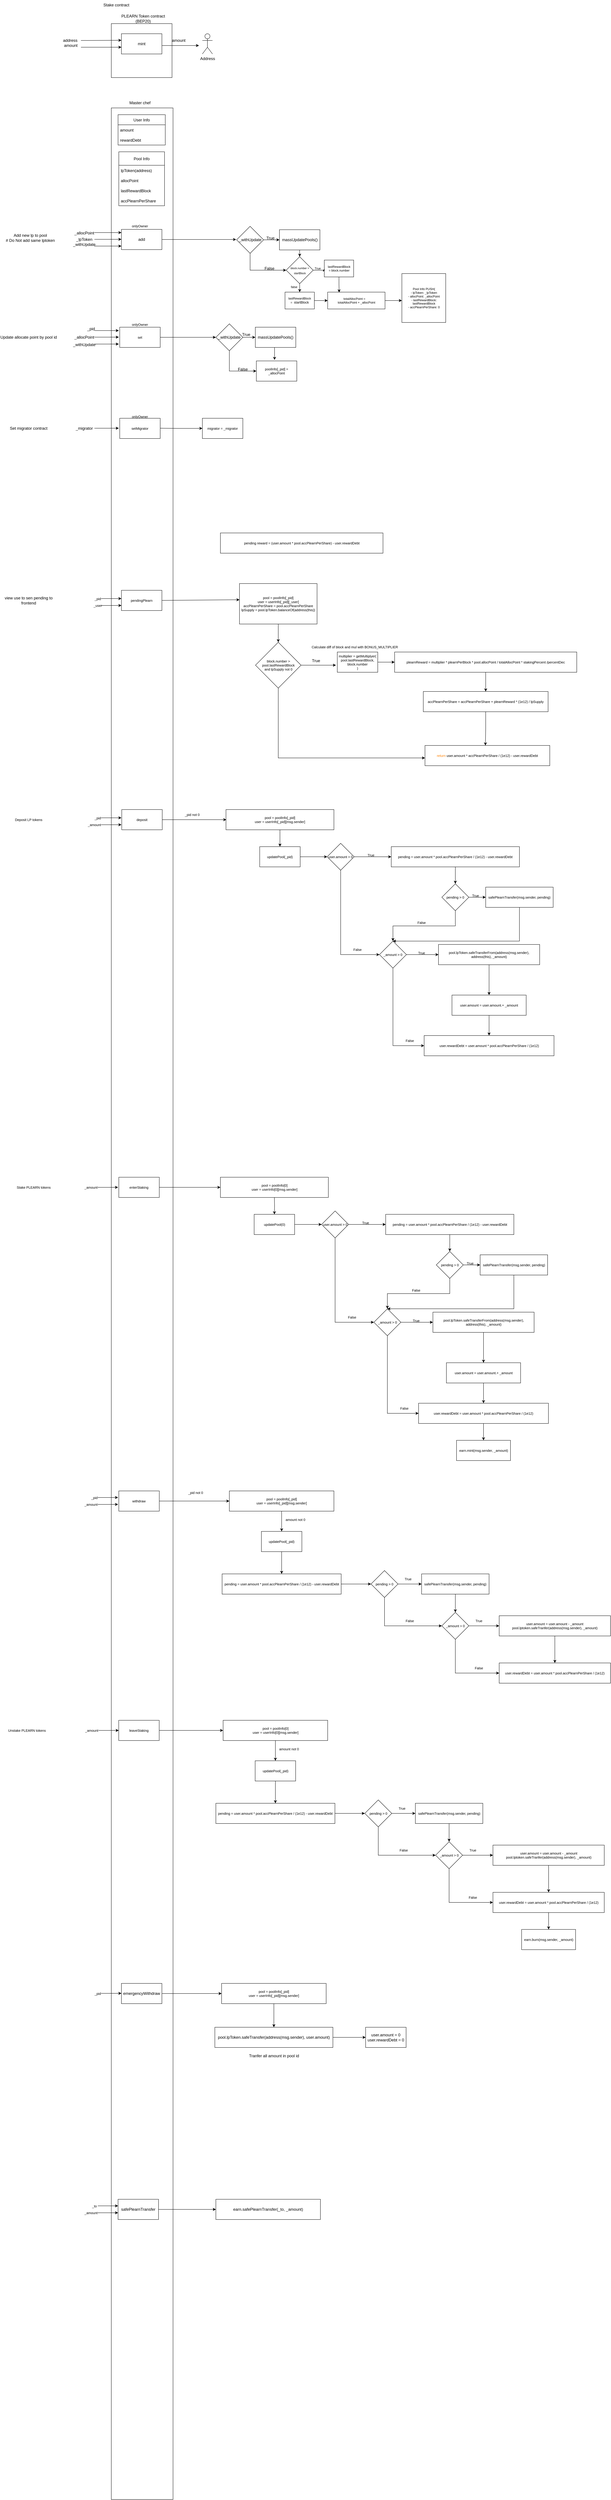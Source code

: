 <mxfile version="16.2.4" type="google"><diagram id="n2QKOvCN1fKWVn-_jOdp" name="Page-1"><mxGraphModel dx="862" dy="492" grid="1" gridSize="10" guides="1" tooltips="1" connect="1" arrows="1" fold="1" page="1" pageScale="1" pageWidth="1654" pageHeight="1169" math="0" shadow="0"><root><mxCell id="0"/><mxCell id="1" parent="0"/><mxCell id="ITPKbB5aLKA-cipdgDvx-1" value="Stake contract" style="text;html=1;strokeColor=none;fillColor=none;align=center;verticalAlign=middle;whiteSpace=wrap;rounded=0;" parent="1" vertex="1"><mxGeometry x="310" y="10" width="150" height="30" as="geometry"/></mxCell><mxCell id="ITPKbB5aLKA-cipdgDvx-2" value="" style="rounded=0;whiteSpace=wrap;html=1;" parent="1" vertex="1"><mxGeometry x="370" y="80" width="180" height="160" as="geometry"/></mxCell><mxCell id="ITPKbB5aLKA-cipdgDvx-3" value="mint" style="rounded=0;whiteSpace=wrap;html=1;" parent="1" vertex="1"><mxGeometry x="400" y="110" width="120" height="60" as="geometry"/></mxCell><mxCell id="ITPKbB5aLKA-cipdgDvx-4" value="PLEARN Token contract (BEP20)" style="text;html=1;strokeColor=none;fillColor=none;align=center;verticalAlign=middle;whiteSpace=wrap;rounded=0;" parent="1" vertex="1"><mxGeometry x="379" y="50" width="171" height="30" as="geometry"/></mxCell><mxCell id="ITPKbB5aLKA-cipdgDvx-5" value="Address" style="shape=umlActor;verticalLabelPosition=bottom;verticalAlign=top;html=1;outlineConnect=0;" parent="1" vertex="1"><mxGeometry x="640" y="110" width="30" height="60" as="geometry"/></mxCell><mxCell id="ITPKbB5aLKA-cipdgDvx-8" value="" style="endArrow=classic;html=1;rounded=0;" parent="1" edge="1"><mxGeometry width="50" height="50" relative="1" as="geometry"><mxPoint x="280" y="150" as="sourcePoint"/><mxPoint x="400" y="150" as="targetPoint"/></mxGeometry></mxCell><mxCell id="ITPKbB5aLKA-cipdgDvx-9" value="" style="endArrow=classic;html=1;rounded=0;" parent="1" edge="1"><mxGeometry width="50" height="50" relative="1" as="geometry"><mxPoint x="280" y="130" as="sourcePoint"/><mxPoint x="400" y="129.5" as="targetPoint"/></mxGeometry></mxCell><mxCell id="ITPKbB5aLKA-cipdgDvx-10" value="address&amp;nbsp;" style="text;html=1;strokeColor=none;fillColor=none;align=center;verticalAlign=middle;whiteSpace=wrap;rounded=0;" parent="1" vertex="1"><mxGeometry x="220" y="115" width="60" height="30" as="geometry"/></mxCell><mxCell id="ITPKbB5aLKA-cipdgDvx-12" value="amount" style="text;html=1;strokeColor=none;fillColor=none;align=center;verticalAlign=middle;whiteSpace=wrap;rounded=0;" parent="1" vertex="1"><mxGeometry x="220" y="130" width="60" height="30" as="geometry"/></mxCell><mxCell id="ITPKbB5aLKA-cipdgDvx-18" value="" style="endArrow=classic;html=1;rounded=0;" parent="1" edge="1"><mxGeometry width="50" height="50" relative="1" as="geometry"><mxPoint x="520" y="145" as="sourcePoint"/><mxPoint x="630" y="145" as="targetPoint"/></mxGeometry></mxCell><mxCell id="ITPKbB5aLKA-cipdgDvx-19" value="amount" style="text;html=1;strokeColor=none;fillColor=none;align=center;verticalAlign=middle;whiteSpace=wrap;rounded=0;" parent="1" vertex="1"><mxGeometry x="540" y="115" width="60" height="30" as="geometry"/></mxCell><mxCell id="ITPKbB5aLKA-cipdgDvx-21" value="" style="rounded=0;whiteSpace=wrap;html=1;" parent="1" vertex="1"><mxGeometry x="370" y="330" width="183" height="7090" as="geometry"/></mxCell><mxCell id="ITPKbB5aLKA-cipdgDvx-22" value="Master chef" style="text;html=1;strokeColor=none;fillColor=none;align=center;verticalAlign=middle;whiteSpace=wrap;rounded=0;" parent="1" vertex="1"><mxGeometry x="410" y="300" width="90" height="30" as="geometry"/></mxCell><mxCell id="ITPKbB5aLKA-cipdgDvx-24" value="User Info" style="swimlane;fontStyle=0;childLayout=stackLayout;horizontal=1;startSize=30;horizontalStack=0;resizeParent=1;resizeParentMax=0;resizeLast=0;collapsible=1;marginBottom=0;" parent="1" vertex="1"><mxGeometry x="390" y="350" width="140" height="90" as="geometry"/></mxCell><mxCell id="ITPKbB5aLKA-cipdgDvx-25" value="amount" style="text;strokeColor=none;fillColor=none;align=left;verticalAlign=middle;spacingLeft=4;spacingRight=4;overflow=hidden;points=[[0,0.5],[1,0.5]];portConstraint=eastwest;rotatable=0;" parent="ITPKbB5aLKA-cipdgDvx-24" vertex="1"><mxGeometry y="30" width="140" height="30" as="geometry"/></mxCell><mxCell id="ITPKbB5aLKA-cipdgDvx-26" value="rewardDebt" style="text;strokeColor=none;fillColor=none;align=left;verticalAlign=middle;spacingLeft=4;spacingRight=4;overflow=hidden;points=[[0,0.5],[1,0.5]];portConstraint=eastwest;rotatable=0;" parent="ITPKbB5aLKA-cipdgDvx-24" vertex="1"><mxGeometry y="60" width="140" height="30" as="geometry"/></mxCell><mxCell id="ITPKbB5aLKA-cipdgDvx-28" value="Pool Info" style="swimlane;fontStyle=0;childLayout=stackLayout;horizontal=1;startSize=40;horizontalStack=0;resizeParent=1;resizeParentMax=0;resizeLast=0;collapsible=1;marginBottom=0;" parent="1" vertex="1"><mxGeometry x="392.25" y="460" width="135.5" height="160" as="geometry"><mxRectangle x="620" y="320" width="80" height="30" as="alternateBounds"/></mxGeometry></mxCell><mxCell id="ITPKbB5aLKA-cipdgDvx-29" value="lpToken(address)" style="text;strokeColor=none;fillColor=none;align=left;verticalAlign=middle;spacingLeft=4;spacingRight=4;overflow=hidden;points=[[0,0.5],[1,0.5]];portConstraint=eastwest;rotatable=0;" parent="ITPKbB5aLKA-cipdgDvx-28" vertex="1"><mxGeometry y="40" width="135.5" height="30" as="geometry"/></mxCell><mxCell id="ITPKbB5aLKA-cipdgDvx-30" value="allocPoint" style="text;strokeColor=none;fillColor=none;align=left;verticalAlign=middle;spacingLeft=4;spacingRight=4;overflow=hidden;points=[[0,0.5],[1,0.5]];portConstraint=eastwest;rotatable=0;" parent="ITPKbB5aLKA-cipdgDvx-28" vertex="1"><mxGeometry y="70" width="135.5" height="30" as="geometry"/></mxCell><mxCell id="ITPKbB5aLKA-cipdgDvx-31" value="lastRewardBlock" style="text;strokeColor=none;fillColor=none;align=left;verticalAlign=middle;spacingLeft=4;spacingRight=4;overflow=hidden;points=[[0,0.5],[1,0.5]];portConstraint=eastwest;rotatable=0;" parent="ITPKbB5aLKA-cipdgDvx-28" vertex="1"><mxGeometry y="100" width="135.5" height="30" as="geometry"/></mxCell><mxCell id="ITPKbB5aLKA-cipdgDvx-35" value="accPlearnPerShare" style="text;strokeColor=none;fillColor=none;align=left;verticalAlign=middle;spacingLeft=4;spacingRight=4;overflow=hidden;points=[[0,0.5],[1,0.5]];portConstraint=eastwest;rotatable=0;" parent="ITPKbB5aLKA-cipdgDvx-28" vertex="1"><mxGeometry y="130" width="135.5" height="30" as="geometry"/></mxCell><mxCell id="ITPKbB5aLKA-cipdgDvx-37" value="add" style="rounded=0;whiteSpace=wrap;html=1;" parent="1" vertex="1"><mxGeometry x="400" y="690" width="120" height="60" as="geometry"/></mxCell><mxCell id="ITPKbB5aLKA-cipdgDvx-38" value="" style="endArrow=classic;html=1;rounded=0;" parent="1" edge="1"><mxGeometry width="50" height="50" relative="1" as="geometry"><mxPoint x="320" y="699.5" as="sourcePoint"/><mxPoint x="400" y="699.5" as="targetPoint"/></mxGeometry></mxCell><mxCell id="ITPKbB5aLKA-cipdgDvx-39" value="" style="endArrow=classic;html=1;rounded=0;" parent="1" edge="1"><mxGeometry width="50" height="50" relative="1" as="geometry"><mxPoint x="320" y="719.5" as="sourcePoint"/><mxPoint x="400" y="719.5" as="targetPoint"/></mxGeometry></mxCell><mxCell id="ITPKbB5aLKA-cipdgDvx-40" value="" style="endArrow=classic;html=1;rounded=0;" parent="1" edge="1"><mxGeometry width="50" height="50" relative="1" as="geometry"><mxPoint x="320" y="739.5" as="sourcePoint"/><mxPoint x="400" y="739.5" as="targetPoint"/><Array as="points"><mxPoint x="360" y="739.5"/></Array></mxGeometry></mxCell><mxCell id="ITPKbB5aLKA-cipdgDvx-41" value="Add new lp to pool&lt;br&gt;# Do Not add same lptoken" style="text;html=1;strokeColor=none;fillColor=none;align=center;verticalAlign=middle;whiteSpace=wrap;rounded=0;" parent="1" vertex="1"><mxGeometry x="50" y="700" width="160" height="30" as="geometry"/></mxCell><mxCell id="ITPKbB5aLKA-cipdgDvx-42" value="_allocPoint" style="text;html=1;strokeColor=none;fillColor=none;align=center;verticalAlign=middle;whiteSpace=wrap;rounded=0;" parent="1" vertex="1"><mxGeometry x="260" y="686" width="60" height="30" as="geometry"/></mxCell><mxCell id="ITPKbB5aLKA-cipdgDvx-43" value="_lpToken" style="text;html=1;strokeColor=none;fillColor=none;align=center;verticalAlign=middle;whiteSpace=wrap;rounded=0;" parent="1" vertex="1"><mxGeometry x="260" y="705" width="60" height="30" as="geometry"/></mxCell><mxCell id="ITPKbB5aLKA-cipdgDvx-44" value="_withUpdate" style="text;html=1;strokeColor=none;fillColor=none;align=center;verticalAlign=middle;whiteSpace=wrap;rounded=0;" parent="1" vertex="1"><mxGeometry x="260" y="720" width="60" height="30" as="geometry"/></mxCell><mxCell id="ITPKbB5aLKA-cipdgDvx-45" value="" style="endArrow=classic;html=1;rounded=0;exitX=1;exitY=0.5;exitDx=0;exitDy=0;" parent="1" source="ITPKbB5aLKA-cipdgDvx-37" edge="1"><mxGeometry width="50" height="50" relative="1" as="geometry"><mxPoint x="530" y="620" as="sourcePoint"/><mxPoint x="740" y="720" as="targetPoint"/></mxGeometry></mxCell><mxCell id="ITPKbB5aLKA-cipdgDvx-50" style="edgeStyle=orthogonalEdgeStyle;rounded=0;orthogonalLoop=1;jettySize=auto;html=1;exitX=1;exitY=0.5;exitDx=0;exitDy=0;" parent="1" source="ITPKbB5aLKA-cipdgDvx-48" target="ITPKbB5aLKA-cipdgDvx-49" edge="1"><mxGeometry relative="1" as="geometry"/></mxCell><mxCell id="ITPKbB5aLKA-cipdgDvx-54" style="edgeStyle=orthogonalEdgeStyle;rounded=0;orthogonalLoop=1;jettySize=auto;html=1;exitX=0.5;exitY=1;exitDx=0;exitDy=0;entryX=0;entryY=0.5;entryDx=0;entryDy=0;" parent="1" source="ITPKbB5aLKA-cipdgDvx-48" target="ITPKbB5aLKA-cipdgDvx-52" edge="1"><mxGeometry relative="1" as="geometry"/></mxCell><mxCell id="ITPKbB5aLKA-cipdgDvx-48" value="_withUpdate" style="rhombus;whiteSpace=wrap;html=1;" parent="1" vertex="1"><mxGeometry x="741.5" y="681" width="80" height="80" as="geometry"/></mxCell><mxCell id="ITPKbB5aLKA-cipdgDvx-53" style="edgeStyle=orthogonalEdgeStyle;rounded=0;orthogonalLoop=1;jettySize=auto;html=1;exitX=0.5;exitY=1;exitDx=0;exitDy=0;" parent="1" source="ITPKbB5aLKA-cipdgDvx-49" target="ITPKbB5aLKA-cipdgDvx-52" edge="1"><mxGeometry relative="1" as="geometry"/></mxCell><mxCell id="ITPKbB5aLKA-cipdgDvx-49" value="massUpdatePools()" style="rounded=0;whiteSpace=wrap;html=1;" parent="1" vertex="1"><mxGeometry x="868.5" y="691" width="120" height="60" as="geometry"/></mxCell><mxCell id="ITPKbB5aLKA-cipdgDvx-51" value="True" style="text;html=1;strokeColor=none;fillColor=none;align=center;verticalAlign=middle;whiteSpace=wrap;rounded=0;" parent="1" vertex="1"><mxGeometry x="811.5" y="701" width="60" height="30" as="geometry"/></mxCell><mxCell id="ITPKbB5aLKA-cipdgDvx-58" style="edgeStyle=orthogonalEdgeStyle;rounded=0;orthogonalLoop=1;jettySize=auto;html=1;exitX=1;exitY=0.5;exitDx=0;exitDy=0;entryX=0;entryY=0.5;entryDx=0;entryDy=0;fontSize=9;" parent="1" source="ITPKbB5aLKA-cipdgDvx-52" target="ITPKbB5aLKA-cipdgDvx-56" edge="1"><mxGeometry relative="1" as="geometry"/></mxCell><mxCell id="ITPKbB5aLKA-cipdgDvx-59" style="edgeStyle=orthogonalEdgeStyle;rounded=0;orthogonalLoop=1;jettySize=auto;html=1;exitX=0.5;exitY=1;exitDx=0;exitDy=0;entryX=0.5;entryY=0;entryDx=0;entryDy=0;fontSize=9;" parent="1" source="ITPKbB5aLKA-cipdgDvx-52" target="ITPKbB5aLKA-cipdgDvx-57" edge="1"><mxGeometry relative="1" as="geometry"/></mxCell><mxCell id="ITPKbB5aLKA-cipdgDvx-52" value="&lt;font style=&quot;font-size: 8px&quot;&gt;block.number &amp;gt; startBlock&lt;/font&gt;" style="rhombus;whiteSpace=wrap;html=1;" parent="1" vertex="1"><mxGeometry x="888.5" y="771" width="80" height="80" as="geometry"/></mxCell><mxCell id="ITPKbB5aLKA-cipdgDvx-55" value="False" style="text;html=1;strokeColor=none;fillColor=none;align=center;verticalAlign=middle;whiteSpace=wrap;rounded=0;" parent="1" vertex="1"><mxGeometry x="808.5" y="791" width="60" height="30" as="geometry"/></mxCell><mxCell id="ITPKbB5aLKA-cipdgDvx-65" style="edgeStyle=orthogonalEdgeStyle;rounded=0;orthogonalLoop=1;jettySize=auto;html=1;exitX=0.5;exitY=1;exitDx=0;exitDy=0;entryX=0.2;entryY=0.02;entryDx=0;entryDy=0;entryPerimeter=0;fontSize=9;" parent="1" source="ITPKbB5aLKA-cipdgDvx-56" target="ITPKbB5aLKA-cipdgDvx-64" edge="1"><mxGeometry relative="1" as="geometry"/></mxCell><mxCell id="ITPKbB5aLKA-cipdgDvx-56" value="&lt;font style=&quot;font-size: 9px&quot;&gt;lastRewardBlock =&amp;nbsp;block.number&lt;/font&gt;" style="rounded=0;whiteSpace=wrap;html=1;fontSize=8;" parent="1" vertex="1"><mxGeometry x="1001.5" y="781" width="87" height="50" as="geometry"/></mxCell><mxCell id="ITPKbB5aLKA-cipdgDvx-66" style="edgeStyle=orthogonalEdgeStyle;rounded=0;orthogonalLoop=1;jettySize=auto;html=1;exitX=1;exitY=0.5;exitDx=0;exitDy=0;entryX=0;entryY=0.5;entryDx=0;entryDy=0;fontSize=9;" parent="1" source="ITPKbB5aLKA-cipdgDvx-57" target="ITPKbB5aLKA-cipdgDvx-64" edge="1"><mxGeometry relative="1" as="geometry"/></mxCell><mxCell id="ITPKbB5aLKA-cipdgDvx-57" value="&lt;span style=&quot;font-size: 9px&quot;&gt;lastRewardBlock =&amp;nbsp;&amp;nbsp;&lt;/span&gt;&lt;font size=&quot;1&quot;&gt;startBlock&lt;/font&gt;" style="rounded=0;whiteSpace=wrap;html=1;fontSize=8;" parent="1" vertex="1"><mxGeometry x="885" y="876" width="87" height="50" as="geometry"/></mxCell><mxCell id="ITPKbB5aLKA-cipdgDvx-60" value="True" style="text;html=1;strokeColor=none;fillColor=none;align=center;verticalAlign=middle;whiteSpace=wrap;rounded=0;fontSize=9;" parent="1" vertex="1"><mxGeometry x="951.5" y="791" width="60" height="30" as="geometry"/></mxCell><mxCell id="ITPKbB5aLKA-cipdgDvx-61" value="false" style="text;html=1;strokeColor=none;fillColor=none;align=center;verticalAlign=middle;whiteSpace=wrap;rounded=0;fontSize=9;" parent="1" vertex="1"><mxGeometry x="881.5" y="846" width="60" height="30" as="geometry"/></mxCell><mxCell id="ITPKbB5aLKA-cipdgDvx-67" style="edgeStyle=orthogonalEdgeStyle;rounded=0;orthogonalLoop=1;jettySize=auto;html=1;exitX=1;exitY=0.5;exitDx=0;exitDy=0;fontSize=9;" parent="1" source="ITPKbB5aLKA-cipdgDvx-64" edge="1"><mxGeometry relative="1" as="geometry"><mxPoint x="1231.5" y="901" as="targetPoint"/></mxGeometry></mxCell><mxCell id="ITPKbB5aLKA-cipdgDvx-64" value="totalAllocPoint =&amp;nbsp; &amp;nbsp; &amp;nbsp;&lt;br&gt;totalAllocPoint + _allocPoint" style="rounded=0;whiteSpace=wrap;html=1;fontSize=9;" parent="1" vertex="1"><mxGeometry x="1011.5" y="876" width="170" height="50" as="geometry"/></mxCell><mxCell id="ITPKbB5aLKA-cipdgDvx-68" value="Pool Info PUSH(&lt;br&gt;-&amp;nbsp;lpToken: _lpToken&lt;br&gt;-&amp;nbsp;allocPoint: _allocPoint&lt;br&gt;-&amp;nbsp;lastRewardBlock: lastRewardBlock&lt;br&gt;-&amp;nbsp;accPlearnPerShare: 0" style="rounded=0;whiteSpace=wrap;html=1;fontSize=9;" parent="1" vertex="1"><mxGeometry x="1231.5" y="821" width="130" height="145" as="geometry"/></mxCell><mxCell id="ITPKbB5aLKA-cipdgDvx-69" value="&lt;font style=&quot;font-size: 10px&quot;&gt;set&lt;/font&gt;" style="rounded=0;whiteSpace=wrap;html=1;fontSize=9;" parent="1" vertex="1"><mxGeometry x="395" y="980" width="120" height="60" as="geometry"/></mxCell><mxCell id="ITPKbB5aLKA-cipdgDvx-70" value="" style="endArrow=classic;html=1;rounded=0;fontSize=10;" parent="1" edge="1"><mxGeometry width="50" height="50" relative="1" as="geometry"><mxPoint x="320" y="990" as="sourcePoint"/><mxPoint x="392.25" y="990" as="targetPoint"/></mxGeometry></mxCell><mxCell id="ITPKbB5aLKA-cipdgDvx-71" value="" style="endArrow=classic;html=1;rounded=0;fontSize=10;" parent="1" edge="1"><mxGeometry width="50" height="50" relative="1" as="geometry"><mxPoint x="320" y="1009.5" as="sourcePoint"/><mxPoint x="392.25" y="1009.5" as="targetPoint"/></mxGeometry></mxCell><mxCell id="ITPKbB5aLKA-cipdgDvx-72" value="" style="endArrow=classic;html=1;rounded=0;fontSize=10;" parent="1" edge="1"><mxGeometry width="50" height="50" relative="1" as="geometry"><mxPoint x="320" y="1030" as="sourcePoint"/><mxPoint x="392.25" y="1030" as="targetPoint"/></mxGeometry></mxCell><mxCell id="ITPKbB5aLKA-cipdgDvx-74" value="_pid" style="text;html=1;strokeColor=none;fillColor=none;align=center;verticalAlign=middle;whiteSpace=wrap;rounded=0;" parent="1" vertex="1"><mxGeometry x="280" y="970" width="60" height="30" as="geometry"/></mxCell><mxCell id="ITPKbB5aLKA-cipdgDvx-75" value="_allocPoint" style="text;html=1;strokeColor=none;fillColor=none;align=center;verticalAlign=middle;whiteSpace=wrap;rounded=0;" parent="1" vertex="1"><mxGeometry x="260" y="995" width="60" height="30" as="geometry"/></mxCell><mxCell id="ITPKbB5aLKA-cipdgDvx-76" value="_withUpdate" style="text;html=1;strokeColor=none;fillColor=none;align=center;verticalAlign=middle;whiteSpace=wrap;rounded=0;" parent="1" vertex="1"><mxGeometry x="260" y="1017" width="60" height="30" as="geometry"/></mxCell><mxCell id="ITPKbB5aLKA-cipdgDvx-77" value="Update allocate point by pool id" style="text;html=1;strokeColor=none;fillColor=none;align=center;verticalAlign=middle;whiteSpace=wrap;rounded=0;" parent="1" vertex="1"><mxGeometry x="40" y="995" width="170" height="30" as="geometry"/></mxCell><mxCell id="ITPKbB5aLKA-cipdgDvx-78" value="" style="endArrow=classic;html=1;rounded=0;fontSize=10;exitX=1;exitY=0.5;exitDx=0;exitDy=0;" parent="1" source="ITPKbB5aLKA-cipdgDvx-69" edge="1"><mxGeometry width="50" height="50" relative="1" as="geometry"><mxPoint x="580" y="980" as="sourcePoint"/><mxPoint x="680" y="1010" as="targetPoint"/></mxGeometry></mxCell><mxCell id="ITPKbB5aLKA-cipdgDvx-83" style="edgeStyle=orthogonalEdgeStyle;rounded=0;orthogonalLoop=1;jettySize=auto;html=1;exitX=1;exitY=0.5;exitDx=0;exitDy=0;entryX=0;entryY=0.5;entryDx=0;entryDy=0;fontSize=10;" parent="1" source="ITPKbB5aLKA-cipdgDvx-80" target="ITPKbB5aLKA-cipdgDvx-81" edge="1"><mxGeometry relative="1" as="geometry"/></mxCell><mxCell id="ITPKbB5aLKA-cipdgDvx-86" style="edgeStyle=orthogonalEdgeStyle;rounded=0;orthogonalLoop=1;jettySize=auto;html=1;exitX=0.5;exitY=1;exitDx=0;exitDy=0;entryX=0;entryY=0.5;entryDx=0;entryDy=0;fontSize=10;" parent="1" source="ITPKbB5aLKA-cipdgDvx-80" target="ITPKbB5aLKA-cipdgDvx-85" edge="1"><mxGeometry relative="1" as="geometry"/></mxCell><mxCell id="ITPKbB5aLKA-cipdgDvx-80" value="_withUpdate" style="rhombus;whiteSpace=wrap;html=1;" parent="1" vertex="1"><mxGeometry x="680" y="970" width="80" height="80" as="geometry"/></mxCell><mxCell id="ITPKbB5aLKA-cipdgDvx-89" style="edgeStyle=orthogonalEdgeStyle;rounded=0;orthogonalLoop=1;jettySize=auto;html=1;exitX=0.5;exitY=1;exitDx=0;exitDy=0;entryX=0.45;entryY=-0.05;entryDx=0;entryDy=0;entryPerimeter=0;fontSize=10;" parent="1" source="ITPKbB5aLKA-cipdgDvx-81" target="ITPKbB5aLKA-cipdgDvx-85" edge="1"><mxGeometry relative="1" as="geometry"/></mxCell><mxCell id="ITPKbB5aLKA-cipdgDvx-81" value="massUpdatePools()" style="rounded=0;whiteSpace=wrap;html=1;" parent="1" vertex="1"><mxGeometry x="797" y="980" width="120" height="60" as="geometry"/></mxCell><mxCell id="ITPKbB5aLKA-cipdgDvx-84" value="True" style="text;html=1;strokeColor=none;fillColor=none;align=center;verticalAlign=middle;whiteSpace=wrap;rounded=0;" parent="1" vertex="1"><mxGeometry x="740" y="987" width="60" height="30" as="geometry"/></mxCell><mxCell id="ITPKbB5aLKA-cipdgDvx-85" value="poolInfo[_pid] = _allocPoint" style="rounded=0;whiteSpace=wrap;html=1;fontSize=10;" parent="1" vertex="1"><mxGeometry x="800" y="1080" width="120" height="60" as="geometry"/></mxCell><mxCell id="ITPKbB5aLKA-cipdgDvx-87" value="False" style="text;html=1;strokeColor=none;fillColor=none;align=center;verticalAlign=middle;whiteSpace=wrap;rounded=0;" parent="1" vertex="1"><mxGeometry x="730" y="1090" width="60" height="30" as="geometry"/></mxCell><mxCell id="ITPKbB5aLKA-cipdgDvx-90" value="onlyOwner" style="text;html=1;strokeColor=none;fillColor=none;align=center;verticalAlign=middle;whiteSpace=wrap;rounded=0;fontSize=10;" parent="1" vertex="1"><mxGeometry x="425" y="665" width="60" height="30" as="geometry"/></mxCell><mxCell id="ITPKbB5aLKA-cipdgDvx-92" value="onlyOwner" style="text;html=1;strokeColor=none;fillColor=none;align=center;verticalAlign=middle;whiteSpace=wrap;rounded=0;fontSize=10;" parent="1" vertex="1"><mxGeometry x="425" y="957" width="60" height="30" as="geometry"/></mxCell><mxCell id="ITPKbB5aLKA-cipdgDvx-93" value="setMigrator" style="rounded=0;whiteSpace=wrap;html=1;fontSize=10;" parent="1" vertex="1"><mxGeometry x="395" y="1250" width="120" height="60" as="geometry"/></mxCell><mxCell id="ITPKbB5aLKA-cipdgDvx-94" value="Set migrator contract" style="text;html=1;strokeColor=none;fillColor=none;align=center;verticalAlign=middle;whiteSpace=wrap;rounded=0;" parent="1" vertex="1"><mxGeometry x="40" y="1265" width="170" height="30" as="geometry"/></mxCell><mxCell id="ITPKbB5aLKA-cipdgDvx-95" value="_migrator" style="text;html=1;strokeColor=none;fillColor=none;align=center;verticalAlign=middle;whiteSpace=wrap;rounded=0;" parent="1" vertex="1"><mxGeometry x="260" y="1265" width="60" height="30" as="geometry"/></mxCell><mxCell id="ITPKbB5aLKA-cipdgDvx-96" value="" style="endArrow=classic;html=1;rounded=0;fontSize=10;" parent="1" edge="1"><mxGeometry width="50" height="50" relative="1" as="geometry"><mxPoint x="320" y="1279.5" as="sourcePoint"/><mxPoint x="392.25" y="1279.5" as="targetPoint"/></mxGeometry></mxCell><mxCell id="ITPKbB5aLKA-cipdgDvx-97" value="onlyOwner" style="text;html=1;strokeColor=none;fillColor=none;align=center;verticalAlign=middle;whiteSpace=wrap;rounded=0;fontSize=10;" parent="1" vertex="1"><mxGeometry x="425" y="1230" width="60" height="30" as="geometry"/></mxCell><mxCell id="ITPKbB5aLKA-cipdgDvx-98" value="" style="endArrow=classic;html=1;rounded=0;fontSize=10;" parent="1" edge="1"><mxGeometry width="50" height="50" relative="1" as="geometry"><mxPoint x="515" y="1279.5" as="sourcePoint"/><mxPoint x="640" y="1280" as="targetPoint"/><Array as="points"><mxPoint x="565" y="1280"/></Array></mxGeometry></mxCell><mxCell id="ITPKbB5aLKA-cipdgDvx-99" value="migrator = _migrator" style="rounded=0;whiteSpace=wrap;html=1;fontSize=10;" parent="1" vertex="1"><mxGeometry x="640" y="1250" width="120" height="60" as="geometry"/></mxCell><mxCell id="ITPKbB5aLKA-cipdgDvx-100" value="pendingPlearn" style="rounded=0;whiteSpace=wrap;html=1;fontSize=10;" parent="1" vertex="1"><mxGeometry x="400" y="1760" width="120" height="60" as="geometry"/></mxCell><mxCell id="ITPKbB5aLKA-cipdgDvx-101" value="view use to sen pending to frontend" style="text;html=1;strokeColor=none;fillColor=none;align=center;verticalAlign=middle;whiteSpace=wrap;rounded=0;" parent="1" vertex="1"><mxGeometry x="40" y="1775" width="170" height="30" as="geometry"/></mxCell><mxCell id="ITPKbB5aLKA-cipdgDvx-102" value="_pid" style="text;html=1;strokeColor=none;fillColor=none;align=center;verticalAlign=middle;whiteSpace=wrap;rounded=0;fontSize=10;" parent="1" vertex="1"><mxGeometry x="300" y="1770" width="60" height="30" as="geometry"/></mxCell><mxCell id="ITPKbB5aLKA-cipdgDvx-104" value="_user" style="text;html=1;strokeColor=none;fillColor=none;align=center;verticalAlign=middle;whiteSpace=wrap;rounded=0;fontSize=10;" parent="1" vertex="1"><mxGeometry x="300" y="1790" width="60" height="30" as="geometry"/></mxCell><mxCell id="ITPKbB5aLKA-cipdgDvx-105" value="" style="endArrow=classic;html=1;rounded=0;fontSize=10;" parent="1" edge="1"><mxGeometry width="50" height="50" relative="1" as="geometry"><mxPoint x="340" y="1784.5" as="sourcePoint"/><mxPoint x="400" y="1784.5" as="targetPoint"/></mxGeometry></mxCell><mxCell id="ITPKbB5aLKA-cipdgDvx-107" value="" style="endArrow=classic;html=1;rounded=0;fontSize=10;" parent="1" edge="1"><mxGeometry width="50" height="50" relative="1" as="geometry"><mxPoint x="340" y="1805" as="sourcePoint"/><mxPoint x="400" y="1805" as="targetPoint"/></mxGeometry></mxCell><mxCell id="ITPKbB5aLKA-cipdgDvx-108" value="" style="endArrow=classic;html=1;rounded=0;fontSize=10;entryX=0;entryY=0.4;entryDx=0;entryDy=0;entryPerimeter=0;" parent="1" target="ITPKbB5aLKA-cipdgDvx-109" edge="1"><mxGeometry width="50" height="50" relative="1" as="geometry"><mxPoint x="520" y="1790" as="sourcePoint"/><mxPoint x="680" y="1590" as="targetPoint"/></mxGeometry></mxCell><mxCell id="ITPKbB5aLKA-cipdgDvx-112" style="edgeStyle=orthogonalEdgeStyle;rounded=0;orthogonalLoop=1;jettySize=auto;html=1;exitX=0.5;exitY=1;exitDx=0;exitDy=0;fontSize=10;" parent="1" source="ITPKbB5aLKA-cipdgDvx-109" target="ITPKbB5aLKA-cipdgDvx-111" edge="1"><mxGeometry relative="1" as="geometry"/></mxCell><mxCell id="ITPKbB5aLKA-cipdgDvx-109" value="pool = poolInfo[_pid]&lt;br&gt;user = userInfo[_pid][_user]&lt;br&gt;accPlearnPerShare = pool.accPlearnPerShare&lt;br&gt;lpSupply = pool.lpToken.balanceOf(address(this))" style="rounded=0;whiteSpace=wrap;html=1;fontSize=10;" parent="1" vertex="1"><mxGeometry x="750" y="1740" width="230" height="120" as="geometry"/></mxCell><mxCell id="ITPKbB5aLKA-cipdgDvx-114" style="edgeStyle=orthogonalEdgeStyle;rounded=0;orthogonalLoop=1;jettySize=auto;html=1;exitX=1;exitY=0.5;exitDx=0;exitDy=0;entryX=-0.033;entryY=0.65;entryDx=0;entryDy=0;entryPerimeter=0;fontSize=10;" parent="1" source="ITPKbB5aLKA-cipdgDvx-111" target="ITPKbB5aLKA-cipdgDvx-113" edge="1"><mxGeometry relative="1" as="geometry"/></mxCell><mxCell id="ITPKbB5aLKA-cipdgDvx-125" style="edgeStyle=orthogonalEdgeStyle;rounded=0;orthogonalLoop=1;jettySize=auto;html=1;exitX=0.5;exitY=1;exitDx=0;exitDy=0;entryX=0;entryY=0.617;entryDx=0;entryDy=0;entryPerimeter=0;fontSize=10;" parent="1" source="ITPKbB5aLKA-cipdgDvx-111" target="ITPKbB5aLKA-cipdgDvx-124" edge="1"><mxGeometry relative="1" as="geometry"/></mxCell><mxCell id="ITPKbB5aLKA-cipdgDvx-111" value="block.number &amp;gt; pool.lastRewardBlock &lt;br&gt;and lpSupply not 0" style="rhombus;whiteSpace=wrap;html=1;fontSize=10;" parent="1" vertex="1"><mxGeometry x="797.5" y="1914" width="135" height="136" as="geometry"/></mxCell><mxCell id="ITPKbB5aLKA-cipdgDvx-118" style="edgeStyle=orthogonalEdgeStyle;rounded=0;orthogonalLoop=1;jettySize=auto;html=1;exitX=1;exitY=0.5;exitDx=0;exitDy=0;entryX=0;entryY=0.5;entryDx=0;entryDy=0;fontSize=10;" parent="1" source="ITPKbB5aLKA-cipdgDvx-113" target="ITPKbB5aLKA-cipdgDvx-117" edge="1"><mxGeometry relative="1" as="geometry"/></mxCell><mxCell id="ITPKbB5aLKA-cipdgDvx-113" value="multiplier = getMultiplyer(&lt;br&gt;pool.lastRewardBlock,&lt;br&gt;block.number&lt;br&gt;)" style="rounded=0;whiteSpace=wrap;html=1;fontSize=10;" parent="1" vertex="1"><mxGeometry x="1040" y="1943" width="120" height="60" as="geometry"/></mxCell><mxCell id="ITPKbB5aLKA-cipdgDvx-115" value="Calculate diff of block and mul with&amp;nbsp;BONUS_MULTIPLIER" style="text;html=1;strokeColor=none;fillColor=none;align=center;verticalAlign=middle;whiteSpace=wrap;rounded=0;fontSize=10;" parent="1" vertex="1"><mxGeometry x="907" y="1913" width="370" height="30" as="geometry"/></mxCell><mxCell id="ITPKbB5aLKA-cipdgDvx-121" style="edgeStyle=orthogonalEdgeStyle;rounded=0;orthogonalLoop=1;jettySize=auto;html=1;exitX=0.5;exitY=1;exitDx=0;exitDy=0;entryX=0.5;entryY=0;entryDx=0;entryDy=0;fontSize=10;" parent="1" source="ITPKbB5aLKA-cipdgDvx-117" target="ITPKbB5aLKA-cipdgDvx-120" edge="1"><mxGeometry relative="1" as="geometry"/></mxCell><mxCell id="ITPKbB5aLKA-cipdgDvx-117" value="plearnReward = multiplier *&amp;nbsp;plearnPerBlock *&amp;nbsp;pool.allocPoint /&amp;nbsp;totalAllocPoint *&amp;nbsp;stakingPercent /percentDec" style="rounded=0;whiteSpace=wrap;html=1;fontSize=10;" parent="1" vertex="1"><mxGeometry x="1210" y="1943" width="540" height="60" as="geometry"/></mxCell><mxCell id="ITPKbB5aLKA-cipdgDvx-119" value="pending reward = (user.amount * pool.accPlearnPerShare) - user.rewardDebt" style="rounded=0;whiteSpace=wrap;html=1;fontSize=10;" parent="1" vertex="1"><mxGeometry x="693.5" y="1590" width="482" height="60" as="geometry"/></mxCell><mxCell id="ITPKbB5aLKA-cipdgDvx-126" style="edgeStyle=orthogonalEdgeStyle;rounded=0;orthogonalLoop=1;jettySize=auto;html=1;exitX=0.5;exitY=1;exitDx=0;exitDy=0;entryX=0.484;entryY=0;entryDx=0;entryDy=0;entryPerimeter=0;fontSize=10;" parent="1" source="ITPKbB5aLKA-cipdgDvx-120" target="ITPKbB5aLKA-cipdgDvx-124" edge="1"><mxGeometry relative="1" as="geometry"/></mxCell><mxCell id="ITPKbB5aLKA-cipdgDvx-120" value="accPlearnPerShare = accPlearnPerShare + plearnReward * (1e12) / lpSupply" style="rounded=0;whiteSpace=wrap;html=1;fontSize=10;" parent="1" vertex="1"><mxGeometry x="1295" y="2060" width="370" height="60" as="geometry"/></mxCell><mxCell id="ITPKbB5aLKA-cipdgDvx-122" value="True" style="text;html=1;strokeColor=none;fillColor=none;align=center;verticalAlign=middle;whiteSpace=wrap;rounded=0;" parent="1" vertex="1"><mxGeometry x="947" y="1954" width="60" height="30" as="geometry"/></mxCell><mxCell id="ITPKbB5aLKA-cipdgDvx-124" value="&lt;font color=&quot;#ff8000&quot;&gt;return&lt;/font&gt; user.amount * accPlearnPerShare / (1e12) - user.rewardDebt" style="rounded=0;whiteSpace=wrap;html=1;fontSize=10;" parent="1" vertex="1"><mxGeometry x="1300" y="2220" width="370" height="60" as="geometry"/></mxCell><mxCell id="ITPKbB5aLKA-cipdgDvx-128" value="deposit" style="rounded=0;whiteSpace=wrap;html=1;fontSize=10;fontColor=#000000;" parent="1" vertex="1"><mxGeometry x="401" y="2410" width="120" height="60" as="geometry"/></mxCell><mxCell id="ITPKbB5aLKA-cipdgDvx-129" value="_pid" style="text;html=1;strokeColor=none;fillColor=none;align=center;verticalAlign=middle;whiteSpace=wrap;rounded=0;fontSize=10;" parent="1" vertex="1"><mxGeometry x="300" y="2420" width="60" height="30" as="geometry"/></mxCell><mxCell id="ITPKbB5aLKA-cipdgDvx-130" value="_amount" style="text;html=1;strokeColor=none;fillColor=none;align=center;verticalAlign=middle;whiteSpace=wrap;rounded=0;fontSize=10;" parent="1" vertex="1"><mxGeometry x="290" y="2440" width="60" height="30" as="geometry"/></mxCell><mxCell id="ITPKbB5aLKA-cipdgDvx-131" value="" style="endArrow=classic;html=1;rounded=0;fontSize=10;" parent="1" edge="1"><mxGeometry width="50" height="50" relative="1" as="geometry"><mxPoint x="340" y="2434.5" as="sourcePoint"/><mxPoint x="400" y="2434.5" as="targetPoint"/></mxGeometry></mxCell><mxCell id="ITPKbB5aLKA-cipdgDvx-132" value="" style="endArrow=classic;html=1;rounded=0;fontSize=10;" parent="1" edge="1"><mxGeometry width="50" height="50" relative="1" as="geometry"><mxPoint x="340" y="2455" as="sourcePoint"/><mxPoint x="400" y="2455" as="targetPoint"/></mxGeometry></mxCell><mxCell id="ITPKbB5aLKA-cipdgDvx-135" value="Deposit LP tokens" style="text;html=1;strokeColor=none;fillColor=none;align=center;verticalAlign=middle;whiteSpace=wrap;rounded=0;fontSize=10;fontColor=#000000;" parent="1" vertex="1"><mxGeometry x="70" y="2425" width="110" height="30" as="geometry"/></mxCell><mxCell id="ITPKbB5aLKA-cipdgDvx-136" value="" style="endArrow=classic;html=1;rounded=0;fontSize=10;fontColor=#000000;" parent="1" edge="1"><mxGeometry width="50" height="50" relative="1" as="geometry"><mxPoint x="521" y="2440" as="sourcePoint"/><mxPoint x="711" y="2440" as="targetPoint"/></mxGeometry></mxCell><mxCell id="ITPKbB5aLKA-cipdgDvx-137" value="_pid not 0" style="text;html=1;strokeColor=none;fillColor=none;align=center;verticalAlign=middle;whiteSpace=wrap;rounded=0;fontSize=10;fontColor=#000000;" parent="1" vertex="1"><mxGeometry x="580" y="2410" width="60" height="30" as="geometry"/></mxCell><mxCell id="ITPKbB5aLKA-cipdgDvx-140" style="edgeStyle=orthogonalEdgeStyle;rounded=0;orthogonalLoop=1;jettySize=auto;html=1;exitX=0.5;exitY=1;exitDx=0;exitDy=0;entryX=0.5;entryY=0;entryDx=0;entryDy=0;fontSize=10;fontColor=#000000;" parent="1" source="ITPKbB5aLKA-cipdgDvx-138" target="ITPKbB5aLKA-cipdgDvx-139" edge="1"><mxGeometry relative="1" as="geometry"/></mxCell><mxCell id="ITPKbB5aLKA-cipdgDvx-138" value="&lt;span&gt;pool = poolInfo[_pid]&lt;/span&gt;&lt;br&gt;&lt;span&gt;user = userInfo[_pid][msg.sender]&lt;/span&gt;" style="rounded=0;whiteSpace=wrap;html=1;fontSize=10;fontColor=#000000;" parent="1" vertex="1"><mxGeometry x="710" y="2410" width="320" height="60" as="geometry"/></mxCell><mxCell id="ITPKbB5aLKA-cipdgDvx-142" style="edgeStyle=orthogonalEdgeStyle;rounded=0;orthogonalLoop=1;jettySize=auto;html=1;exitX=1;exitY=0.5;exitDx=0;exitDy=0;entryX=0;entryY=0.5;entryDx=0;entryDy=0;fontSize=10;fontColor=#000000;" parent="1" source="ITPKbB5aLKA-cipdgDvx-139" target="ITPKbB5aLKA-cipdgDvx-141" edge="1"><mxGeometry relative="1" as="geometry"/></mxCell><mxCell id="ITPKbB5aLKA-cipdgDvx-139" value="updatePool(_pid)" style="rounded=0;whiteSpace=wrap;html=1;fontSize=10;fontColor=#000000;" parent="1" vertex="1"><mxGeometry x="810" y="2520" width="120" height="60" as="geometry"/></mxCell><mxCell id="ITPKbB5aLKA-cipdgDvx-144" style="edgeStyle=orthogonalEdgeStyle;rounded=0;orthogonalLoop=1;jettySize=auto;html=1;exitX=1;exitY=0.5;exitDx=0;exitDy=0;fontSize=10;fontColor=#FF8000;" parent="1" source="ITPKbB5aLKA-cipdgDvx-141" target="ITPKbB5aLKA-cipdgDvx-143" edge="1"><mxGeometry relative="1" as="geometry"/></mxCell><mxCell id="ITPKbB5aLKA-cipdgDvx-153" style="edgeStyle=orthogonalEdgeStyle;rounded=0;orthogonalLoop=1;jettySize=auto;html=1;exitX=0.5;exitY=1;exitDx=0;exitDy=0;entryX=0;entryY=0.5;entryDx=0;entryDy=0;fontSize=10;fontColor=#000000;" parent="1" source="ITPKbB5aLKA-cipdgDvx-141" target="ITPKbB5aLKA-cipdgDvx-152" edge="1"><mxGeometry relative="1" as="geometry"/></mxCell><mxCell id="ITPKbB5aLKA-cipdgDvx-141" value="user.amount &amp;gt; 0" style="rhombus;whiteSpace=wrap;html=1;fontSize=10;fontColor=#000000;" parent="1" vertex="1"><mxGeometry x="1010" y="2510" width="80" height="80" as="geometry"/></mxCell><mxCell id="ITPKbB5aLKA-cipdgDvx-147" style="edgeStyle=orthogonalEdgeStyle;rounded=0;orthogonalLoop=1;jettySize=auto;html=1;exitX=0.5;exitY=1;exitDx=0;exitDy=0;entryX=0.5;entryY=0;entryDx=0;entryDy=0;fontSize=10;fontColor=#000000;" parent="1" source="ITPKbB5aLKA-cipdgDvx-143" target="ITPKbB5aLKA-cipdgDvx-146" edge="1"><mxGeometry relative="1" as="geometry"/></mxCell><mxCell id="ITPKbB5aLKA-cipdgDvx-143" value="&lt;font color=&quot;#000000&quot;&gt;pending =&amp;nbsp;&lt;/font&gt;&lt;span style=&quot;color: rgb(0 , 0 , 0)&quot;&gt;user.amount * pool.accPlearnPerShare / (1e12) - user.rewardDebt&lt;/span&gt;" style="rounded=0;whiteSpace=wrap;html=1;fontSize=10;fontColor=#FF8000;" parent="1" vertex="1"><mxGeometry x="1200" y="2520" width="380" height="60" as="geometry"/></mxCell><mxCell id="ITPKbB5aLKA-cipdgDvx-145" value="&lt;font color=&quot;#000000&quot;&gt;True&lt;/font&gt;" style="text;html=1;strokeColor=none;fillColor=none;align=center;verticalAlign=middle;whiteSpace=wrap;rounded=0;fontSize=10;fontColor=#FF8000;" parent="1" vertex="1"><mxGeometry x="1110" y="2530" width="60" height="30" as="geometry"/></mxCell><mxCell id="ITPKbB5aLKA-cipdgDvx-149" style="edgeStyle=orthogonalEdgeStyle;rounded=0;orthogonalLoop=1;jettySize=auto;html=1;exitX=1;exitY=0.5;exitDx=0;exitDy=0;entryX=0;entryY=0.5;entryDx=0;entryDy=0;fontSize=10;fontColor=#000000;" parent="1" source="ITPKbB5aLKA-cipdgDvx-146" target="ITPKbB5aLKA-cipdgDvx-148" edge="1"><mxGeometry relative="1" as="geometry"/></mxCell><mxCell id="ITPKbB5aLKA-cipdgDvx-154" style="edgeStyle=orthogonalEdgeStyle;rounded=0;orthogonalLoop=1;jettySize=auto;html=1;exitX=0.5;exitY=1;exitDx=0;exitDy=0;entryX=0.5;entryY=0;entryDx=0;entryDy=0;fontSize=10;fontColor=#000000;" parent="1" source="ITPKbB5aLKA-cipdgDvx-146" target="ITPKbB5aLKA-cipdgDvx-152" edge="1"><mxGeometry relative="1" as="geometry"/></mxCell><mxCell id="ITPKbB5aLKA-cipdgDvx-146" value="&lt;span&gt;pending &amp;gt; 0&lt;/span&gt;" style="rhombus;whiteSpace=wrap;html=1;fontSize=10;fontColor=#000000;" parent="1" vertex="1"><mxGeometry x="1350" y="2630" width="80" height="80" as="geometry"/></mxCell><mxCell id="ITPKbB5aLKA-cipdgDvx-157" style="edgeStyle=orthogonalEdgeStyle;rounded=0;orthogonalLoop=1;jettySize=auto;html=1;exitX=0.5;exitY=1;exitDx=0;exitDy=0;fontSize=10;fontColor=#000000;entryX=0.5;entryY=0;entryDx=0;entryDy=0;" parent="1" source="ITPKbB5aLKA-cipdgDvx-148" target="ITPKbB5aLKA-cipdgDvx-152" edge="1"><mxGeometry relative="1" as="geometry"><mxPoint x="1410" y="2770" as="targetPoint"/><Array as="points"><mxPoint x="1580" y="2800"/></Array></mxGeometry></mxCell><mxCell id="ITPKbB5aLKA-cipdgDvx-148" value="safePlearnTransfer(msg.sender, pending)" style="rounded=0;whiteSpace=wrap;html=1;fontSize=10;fontColor=#000000;" parent="1" vertex="1"><mxGeometry x="1480" y="2640" width="200" height="60" as="geometry"/></mxCell><mxCell id="ITPKbB5aLKA-cipdgDvx-150" value="&lt;font color=&quot;#000000&quot;&gt;True&lt;/font&gt;" style="text;html=1;strokeColor=none;fillColor=none;align=center;verticalAlign=middle;whiteSpace=wrap;rounded=0;fontSize=10;fontColor=#FF8000;" parent="1" vertex="1"><mxGeometry x="1420" y="2650" width="60" height="30" as="geometry"/></mxCell><mxCell id="ITPKbB5aLKA-cipdgDvx-159" style="edgeStyle=orthogonalEdgeStyle;rounded=0;orthogonalLoop=1;jettySize=auto;html=1;exitX=1;exitY=0.5;exitDx=0;exitDy=0;entryX=0;entryY=0.5;entryDx=0;entryDy=0;fontSize=10;fontColor=#000000;" parent="1" source="ITPKbB5aLKA-cipdgDvx-152" target="ITPKbB5aLKA-cipdgDvx-158" edge="1"><mxGeometry relative="1" as="geometry"/></mxCell><mxCell id="ITPKbB5aLKA-cipdgDvx-165" style="edgeStyle=orthogonalEdgeStyle;rounded=0;orthogonalLoop=1;jettySize=auto;html=1;exitX=0.5;exitY=1;exitDx=0;exitDy=0;entryX=0;entryY=0.5;entryDx=0;entryDy=0;fontSize=10;fontColor=#000000;" parent="1" source="ITPKbB5aLKA-cipdgDvx-152" target="ITPKbB5aLKA-cipdgDvx-163" edge="1"><mxGeometry relative="1" as="geometry"/></mxCell><mxCell id="ITPKbB5aLKA-cipdgDvx-152" value="_amount &amp;gt; 0" style="rhombus;whiteSpace=wrap;html=1;fontSize=10;fontColor=#000000;" parent="1" vertex="1"><mxGeometry x="1165" y="2800" width="80" height="80" as="geometry"/></mxCell><mxCell id="ITPKbB5aLKA-cipdgDvx-155" value="&lt;font color=&quot;#000000&quot;&gt;False&lt;/font&gt;" style="text;html=1;strokeColor=none;fillColor=none;align=center;verticalAlign=middle;whiteSpace=wrap;rounded=0;fontSize=10;fontColor=#FF8000;" parent="1" vertex="1"><mxGeometry x="1070" y="2810" width="60" height="30" as="geometry"/></mxCell><mxCell id="ITPKbB5aLKA-cipdgDvx-156" value="&lt;font color=&quot;#000000&quot;&gt;False&lt;/font&gt;" style="text;html=1;strokeColor=none;fillColor=none;align=center;verticalAlign=middle;whiteSpace=wrap;rounded=0;fontSize=10;fontColor=#FF8000;" parent="1" vertex="1"><mxGeometry x="1260" y="2730" width="60" height="30" as="geometry"/></mxCell><mxCell id="ITPKbB5aLKA-cipdgDvx-162" style="edgeStyle=orthogonalEdgeStyle;rounded=0;orthogonalLoop=1;jettySize=auto;html=1;exitX=0.5;exitY=1;exitDx=0;exitDy=0;fontSize=10;fontColor=#000000;entryX=0.5;entryY=0;entryDx=0;entryDy=0;" parent="1" source="ITPKbB5aLKA-cipdgDvx-158" target="ITPKbB5aLKA-cipdgDvx-161" edge="1"><mxGeometry relative="1" as="geometry"><mxPoint x="1490" y="2940" as="targetPoint"/></mxGeometry></mxCell><mxCell id="ITPKbB5aLKA-cipdgDvx-158" value="pool.lpToken.safeTransferFrom(address(msg.sender), address(this), _amount)" style="rounded=0;whiteSpace=wrap;html=1;fontSize=10;fontColor=#000000;" parent="1" vertex="1"><mxGeometry x="1340" y="2810" width="300" height="60" as="geometry"/></mxCell><mxCell id="ITPKbB5aLKA-cipdgDvx-160" value="&lt;font color=&quot;#000000&quot;&gt;True&lt;/font&gt;" style="text;html=1;strokeColor=none;fillColor=none;align=center;verticalAlign=middle;whiteSpace=wrap;rounded=0;fontSize=10;fontColor=#FF8000;" parent="1" vertex="1"><mxGeometry x="1260" y="2820" width="60" height="30" as="geometry"/></mxCell><mxCell id="ITPKbB5aLKA-cipdgDvx-164" style="edgeStyle=orthogonalEdgeStyle;rounded=0;orthogonalLoop=1;jettySize=auto;html=1;exitX=0.5;exitY=1;exitDx=0;exitDy=0;entryX=0.5;entryY=0;entryDx=0;entryDy=0;fontSize=10;fontColor=#000000;" parent="1" source="ITPKbB5aLKA-cipdgDvx-161" target="ITPKbB5aLKA-cipdgDvx-163" edge="1"><mxGeometry relative="1" as="geometry"/></mxCell><mxCell id="ITPKbB5aLKA-cipdgDvx-161" value="user.amount = user.amount.+ _amount" style="rounded=0;whiteSpace=wrap;html=1;fontSize=10;fontColor=#000000;" parent="1" vertex="1"><mxGeometry x="1380" y="2960" width="220" height="60" as="geometry"/></mxCell><mxCell id="ITPKbB5aLKA-cipdgDvx-163" value="user.rewardDebt = user.amount * pool.accPlearnPerShare / (1e12)" style="rounded=0;whiteSpace=wrap;html=1;fontSize=10;fontColor=#000000;" parent="1" vertex="1"><mxGeometry x="1297.5" y="3080" width="385" height="60" as="geometry"/></mxCell><mxCell id="ITPKbB5aLKA-cipdgDvx-166" value="&lt;font color=&quot;#000000&quot;&gt;False&lt;/font&gt;" style="text;html=1;strokeColor=none;fillColor=none;align=center;verticalAlign=middle;whiteSpace=wrap;rounded=0;fontSize=10;fontColor=#FF8000;" parent="1" vertex="1"><mxGeometry x="1225" y="3080" width="60" height="30" as="geometry"/></mxCell><mxCell id="ITPKbB5aLKA-cipdgDvx-169" value="enterStaking" style="rounded=0;whiteSpace=wrap;html=1;fontSize=10;fontColor=#000000;" parent="1" vertex="1"><mxGeometry x="392.25" y="3500" width="120" height="60" as="geometry"/></mxCell><mxCell id="ITPKbB5aLKA-cipdgDvx-170" style="edgeStyle=orthogonalEdgeStyle;rounded=0;orthogonalLoop=1;jettySize=auto;html=1;exitX=0.5;exitY=1;exitDx=0;exitDy=0;entryX=0.5;entryY=0;entryDx=0;entryDy=0;fontSize=10;fontColor=#000000;" parent="1" target="ITPKbB5aLKA-cipdgDvx-172" edge="1"><mxGeometry relative="1" as="geometry"><mxPoint x="853.5" y="3560" as="sourcePoint"/></mxGeometry></mxCell><mxCell id="ITPKbB5aLKA-cipdgDvx-171" style="edgeStyle=orthogonalEdgeStyle;rounded=0;orthogonalLoop=1;jettySize=auto;html=1;exitX=1;exitY=0.5;exitDx=0;exitDy=0;entryX=0;entryY=0.5;entryDx=0;entryDy=0;fontSize=10;fontColor=#000000;" parent="1" source="ITPKbB5aLKA-cipdgDvx-172" target="ITPKbB5aLKA-cipdgDvx-175" edge="1"><mxGeometry relative="1" as="geometry"/></mxCell><mxCell id="ITPKbB5aLKA-cipdgDvx-172" value="updatePool(0)" style="rounded=0;whiteSpace=wrap;html=1;fontSize=10;fontColor=#000000;" parent="1" vertex="1"><mxGeometry x="793.5" y="3610" width="120" height="60" as="geometry"/></mxCell><mxCell id="ITPKbB5aLKA-cipdgDvx-173" style="edgeStyle=orthogonalEdgeStyle;rounded=0;orthogonalLoop=1;jettySize=auto;html=1;exitX=1;exitY=0.5;exitDx=0;exitDy=0;fontSize=10;fontColor=#FF8000;" parent="1" source="ITPKbB5aLKA-cipdgDvx-175" target="ITPKbB5aLKA-cipdgDvx-177" edge="1"><mxGeometry relative="1" as="geometry"/></mxCell><mxCell id="ITPKbB5aLKA-cipdgDvx-174" style="edgeStyle=orthogonalEdgeStyle;rounded=0;orthogonalLoop=1;jettySize=auto;html=1;exitX=0.5;exitY=1;exitDx=0;exitDy=0;entryX=0;entryY=0.5;entryDx=0;entryDy=0;fontSize=10;fontColor=#000000;" parent="1" source="ITPKbB5aLKA-cipdgDvx-175" target="ITPKbB5aLKA-cipdgDvx-187" edge="1"><mxGeometry relative="1" as="geometry"/></mxCell><mxCell id="ITPKbB5aLKA-cipdgDvx-175" value="user.amount &amp;gt; 0" style="rhombus;whiteSpace=wrap;html=1;fontSize=10;fontColor=#000000;" parent="1" vertex="1"><mxGeometry x="993.5" y="3600" width="80" height="80" as="geometry"/></mxCell><mxCell id="ITPKbB5aLKA-cipdgDvx-176" style="edgeStyle=orthogonalEdgeStyle;rounded=0;orthogonalLoop=1;jettySize=auto;html=1;exitX=0.5;exitY=1;exitDx=0;exitDy=0;entryX=0.5;entryY=0;entryDx=0;entryDy=0;fontSize=10;fontColor=#000000;" parent="1" source="ITPKbB5aLKA-cipdgDvx-177" target="ITPKbB5aLKA-cipdgDvx-181" edge="1"><mxGeometry relative="1" as="geometry"/></mxCell><mxCell id="ITPKbB5aLKA-cipdgDvx-177" value="&lt;font color=&quot;#000000&quot;&gt;pending =&amp;nbsp;&lt;/font&gt;&lt;span style=&quot;color: rgb(0 , 0 , 0)&quot;&gt;user.amount * pool.accPlearnPerShare / (1e12) - user.rewardDebt&lt;/span&gt;" style="rounded=0;whiteSpace=wrap;html=1;fontSize=10;fontColor=#FF8000;" parent="1" vertex="1"><mxGeometry x="1183.5" y="3610" width="380" height="60" as="geometry"/></mxCell><mxCell id="ITPKbB5aLKA-cipdgDvx-178" value="&lt;font color=&quot;#000000&quot;&gt;True&lt;/font&gt;" style="text;html=1;strokeColor=none;fillColor=none;align=center;verticalAlign=middle;whiteSpace=wrap;rounded=0;fontSize=10;fontColor=#FF8000;" parent="1" vertex="1"><mxGeometry x="1093.5" y="3620" width="60" height="30" as="geometry"/></mxCell><mxCell id="ITPKbB5aLKA-cipdgDvx-179" style="edgeStyle=orthogonalEdgeStyle;rounded=0;orthogonalLoop=1;jettySize=auto;html=1;exitX=1;exitY=0.5;exitDx=0;exitDy=0;entryX=0;entryY=0.5;entryDx=0;entryDy=0;fontSize=10;fontColor=#000000;" parent="1" source="ITPKbB5aLKA-cipdgDvx-181" target="ITPKbB5aLKA-cipdgDvx-183" edge="1"><mxGeometry relative="1" as="geometry"/></mxCell><mxCell id="ITPKbB5aLKA-cipdgDvx-180" style="edgeStyle=orthogonalEdgeStyle;rounded=0;orthogonalLoop=1;jettySize=auto;html=1;exitX=0.5;exitY=1;exitDx=0;exitDy=0;entryX=0.5;entryY=0;entryDx=0;entryDy=0;fontSize=10;fontColor=#000000;" parent="1" source="ITPKbB5aLKA-cipdgDvx-181" target="ITPKbB5aLKA-cipdgDvx-187" edge="1"><mxGeometry relative="1" as="geometry"/></mxCell><mxCell id="ITPKbB5aLKA-cipdgDvx-181" value="&lt;span&gt;pending &amp;gt; 0&lt;/span&gt;" style="rhombus;whiteSpace=wrap;html=1;fontSize=10;fontColor=#000000;" parent="1" vertex="1"><mxGeometry x="1333.5" y="3720" width="80" height="80" as="geometry"/></mxCell><mxCell id="ITPKbB5aLKA-cipdgDvx-182" style="edgeStyle=orthogonalEdgeStyle;rounded=0;orthogonalLoop=1;jettySize=auto;html=1;exitX=0.5;exitY=1;exitDx=0;exitDy=0;fontSize=10;fontColor=#000000;entryX=0.5;entryY=0;entryDx=0;entryDy=0;" parent="1" source="ITPKbB5aLKA-cipdgDvx-183" target="ITPKbB5aLKA-cipdgDvx-187" edge="1"><mxGeometry relative="1" as="geometry"><mxPoint x="1393.5" y="3860" as="targetPoint"/><Array as="points"><mxPoint x="1563.5" y="3890"/></Array></mxGeometry></mxCell><mxCell id="ITPKbB5aLKA-cipdgDvx-183" value="safePlearnTransfer(msg.sender, pending)" style="rounded=0;whiteSpace=wrap;html=1;fontSize=10;fontColor=#000000;" parent="1" vertex="1"><mxGeometry x="1463.5" y="3730" width="200" height="60" as="geometry"/></mxCell><mxCell id="ITPKbB5aLKA-cipdgDvx-184" value="&lt;font color=&quot;#000000&quot;&gt;True&lt;/font&gt;" style="text;html=1;strokeColor=none;fillColor=none;align=center;verticalAlign=middle;whiteSpace=wrap;rounded=0;fontSize=10;fontColor=#FF8000;" parent="1" vertex="1"><mxGeometry x="1403.5" y="3740" width="60" height="30" as="geometry"/></mxCell><mxCell id="ITPKbB5aLKA-cipdgDvx-185" style="edgeStyle=orthogonalEdgeStyle;rounded=0;orthogonalLoop=1;jettySize=auto;html=1;exitX=1;exitY=0.5;exitDx=0;exitDy=0;entryX=0;entryY=0.5;entryDx=0;entryDy=0;fontSize=10;fontColor=#000000;" parent="1" source="ITPKbB5aLKA-cipdgDvx-187" target="ITPKbB5aLKA-cipdgDvx-191" edge="1"><mxGeometry relative="1" as="geometry"/></mxCell><mxCell id="ITPKbB5aLKA-cipdgDvx-186" style="edgeStyle=orthogonalEdgeStyle;rounded=0;orthogonalLoop=1;jettySize=auto;html=1;exitX=0.5;exitY=1;exitDx=0;exitDy=0;entryX=0;entryY=0.5;entryDx=0;entryDy=0;fontSize=10;fontColor=#000000;" parent="1" source="ITPKbB5aLKA-cipdgDvx-187" target="ITPKbB5aLKA-cipdgDvx-195" edge="1"><mxGeometry relative="1" as="geometry"/></mxCell><mxCell id="ITPKbB5aLKA-cipdgDvx-187" value="_amount &amp;gt; 0" style="rhombus;whiteSpace=wrap;html=1;fontSize=10;fontColor=#000000;" parent="1" vertex="1"><mxGeometry x="1148.5" y="3890" width="80" height="80" as="geometry"/></mxCell><mxCell id="ITPKbB5aLKA-cipdgDvx-188" value="&lt;font color=&quot;#000000&quot;&gt;False&lt;/font&gt;" style="text;html=1;strokeColor=none;fillColor=none;align=center;verticalAlign=middle;whiteSpace=wrap;rounded=0;fontSize=10;fontColor=#FF8000;" parent="1" vertex="1"><mxGeometry x="1053.5" y="3900" width="60" height="30" as="geometry"/></mxCell><mxCell id="ITPKbB5aLKA-cipdgDvx-189" value="&lt;font color=&quot;#000000&quot;&gt;False&lt;/font&gt;" style="text;html=1;strokeColor=none;fillColor=none;align=center;verticalAlign=middle;whiteSpace=wrap;rounded=0;fontSize=10;fontColor=#FF8000;" parent="1" vertex="1"><mxGeometry x="1243.5" y="3820" width="60" height="30" as="geometry"/></mxCell><mxCell id="ITPKbB5aLKA-cipdgDvx-190" style="edgeStyle=orthogonalEdgeStyle;rounded=0;orthogonalLoop=1;jettySize=auto;html=1;exitX=0.5;exitY=1;exitDx=0;exitDy=0;fontSize=10;fontColor=#000000;entryX=0.5;entryY=0;entryDx=0;entryDy=0;" parent="1" source="ITPKbB5aLKA-cipdgDvx-191" target="ITPKbB5aLKA-cipdgDvx-194" edge="1"><mxGeometry relative="1" as="geometry"><mxPoint x="1473.5" y="4030" as="targetPoint"/></mxGeometry></mxCell><mxCell id="ITPKbB5aLKA-cipdgDvx-191" value="pool.lpToken.safeTransferFrom(address(msg.sender), address(this), _amount)" style="rounded=0;whiteSpace=wrap;html=1;fontSize=10;fontColor=#000000;" parent="1" vertex="1"><mxGeometry x="1323.5" y="3900" width="300" height="60" as="geometry"/></mxCell><mxCell id="ITPKbB5aLKA-cipdgDvx-192" value="&lt;font color=&quot;#000000&quot;&gt;True&lt;/font&gt;" style="text;html=1;strokeColor=none;fillColor=none;align=center;verticalAlign=middle;whiteSpace=wrap;rounded=0;fontSize=10;fontColor=#FF8000;" parent="1" vertex="1"><mxGeometry x="1243.5" y="3910" width="60" height="30" as="geometry"/></mxCell><mxCell id="ITPKbB5aLKA-cipdgDvx-193" style="edgeStyle=orthogonalEdgeStyle;rounded=0;orthogonalLoop=1;jettySize=auto;html=1;exitX=0.5;exitY=1;exitDx=0;exitDy=0;entryX=0.5;entryY=0;entryDx=0;entryDy=0;fontSize=10;fontColor=#000000;" parent="1" source="ITPKbB5aLKA-cipdgDvx-194" target="ITPKbB5aLKA-cipdgDvx-195" edge="1"><mxGeometry relative="1" as="geometry"/></mxCell><mxCell id="ITPKbB5aLKA-cipdgDvx-194" value="user.amount = user.amount.+ _amount" style="rounded=0;whiteSpace=wrap;html=1;fontSize=10;fontColor=#000000;" parent="1" vertex="1"><mxGeometry x="1363.5" y="4050" width="220" height="60" as="geometry"/></mxCell><mxCell id="ITPKbB5aLKA-cipdgDvx-200" style="edgeStyle=orthogonalEdgeStyle;rounded=0;orthogonalLoop=1;jettySize=auto;html=1;exitX=0.5;exitY=1;exitDx=0;exitDy=0;fontSize=10;fontColor=#000000;" parent="1" source="ITPKbB5aLKA-cipdgDvx-195" target="ITPKbB5aLKA-cipdgDvx-197" edge="1"><mxGeometry relative="1" as="geometry"/></mxCell><mxCell id="ITPKbB5aLKA-cipdgDvx-195" value="user.rewardDebt = user.amount * pool.accPlearnPerShare / (1e12)" style="rounded=0;whiteSpace=wrap;html=1;fontSize=10;fontColor=#000000;" parent="1" vertex="1"><mxGeometry x="1281" y="4170" width="385" height="60" as="geometry"/></mxCell><mxCell id="ITPKbB5aLKA-cipdgDvx-196" value="&lt;font color=&quot;#000000&quot;&gt;False&lt;/font&gt;" style="text;html=1;strokeColor=none;fillColor=none;align=center;verticalAlign=middle;whiteSpace=wrap;rounded=0;fontSize=10;fontColor=#FF8000;" parent="1" vertex="1"><mxGeometry x="1208.5" y="4170" width="60" height="30" as="geometry"/></mxCell><mxCell id="ITPKbB5aLKA-cipdgDvx-197" value="earn.mint(msg.sender, _amount)" style="rounded=0;whiteSpace=wrap;html=1;fontSize=10;fontColor=#000000;" parent="1" vertex="1"><mxGeometry x="1393.5" y="4280" width="160" height="60" as="geometry"/></mxCell><mxCell id="ITPKbB5aLKA-cipdgDvx-198" value="&lt;span&gt;pool = poolInfo[0]&lt;/span&gt;&lt;br&gt;&lt;span&gt;user = userInfo[0][msg.sender]&lt;/span&gt;" style="rounded=0;whiteSpace=wrap;html=1;fontSize=10;fontColor=#000000;" parent="1" vertex="1"><mxGeometry x="693.5" y="3500" width="320" height="60" as="geometry"/></mxCell><mxCell id="ITPKbB5aLKA-cipdgDvx-199" value="" style="endArrow=classic;html=1;rounded=0;fontSize=10;fontColor=#000000;exitX=1;exitY=0.5;exitDx=0;exitDy=0;entryX=0;entryY=0.5;entryDx=0;entryDy=0;" parent="1" source="ITPKbB5aLKA-cipdgDvx-169" target="ITPKbB5aLKA-cipdgDvx-198" edge="1"><mxGeometry width="50" height="50" relative="1" as="geometry"><mxPoint x="560" y="3529.5" as="sourcePoint"/><mxPoint x="660" y="3529.5" as="targetPoint"/></mxGeometry></mxCell><mxCell id="ITPKbB5aLKA-cipdgDvx-201" value="_amount" style="text;html=1;strokeColor=none;fillColor=none;align=center;verticalAlign=middle;whiteSpace=wrap;rounded=0;fontSize=10;" parent="1" vertex="1"><mxGeometry x="280" y="3515" width="60" height="30" as="geometry"/></mxCell><mxCell id="ITPKbB5aLKA-cipdgDvx-202" value="" style="endArrow=classic;html=1;rounded=0;fontSize=10;" parent="1" edge="1"><mxGeometry width="50" height="50" relative="1" as="geometry"><mxPoint x="330" y="3530" as="sourcePoint"/><mxPoint x="390" y="3530" as="targetPoint"/></mxGeometry></mxCell><mxCell id="ITPKbB5aLKA-cipdgDvx-203" value="Stake PLEARN tokens" style="text;html=1;strokeColor=none;fillColor=none;align=center;verticalAlign=middle;whiteSpace=wrap;rounded=0;fontSize=10;fontColor=#000000;" parent="1" vertex="1"><mxGeometry x="80" y="3515" width="120" height="30" as="geometry"/></mxCell><mxCell id="ITPKbB5aLKA-cipdgDvx-211" style="edgeStyle=orthogonalEdgeStyle;rounded=0;orthogonalLoop=1;jettySize=auto;html=1;exitX=1;exitY=0.5;exitDx=0;exitDy=0;entryX=0;entryY=0.5;entryDx=0;entryDy=0;fontSize=10;fontColor=#000000;" parent="1" source="ITPKbB5aLKA-cipdgDvx-204" target="ITPKbB5aLKA-cipdgDvx-210" edge="1"><mxGeometry relative="1" as="geometry"/></mxCell><mxCell id="ITPKbB5aLKA-cipdgDvx-204" value="withdraw" style="rounded=0;whiteSpace=wrap;html=1;fontSize=10;fontColor=#000000;" parent="1" vertex="1"><mxGeometry x="392.25" y="4430" width="120" height="60" as="geometry"/></mxCell><mxCell id="ITPKbB5aLKA-cipdgDvx-205" value="_pid" style="text;html=1;strokeColor=none;fillColor=none;align=center;verticalAlign=middle;whiteSpace=wrap;rounded=0;fontSize=10;" parent="1" vertex="1"><mxGeometry x="290" y="4435" width="60" height="30" as="geometry"/></mxCell><mxCell id="ITPKbB5aLKA-cipdgDvx-206" value="_amount" style="text;html=1;strokeColor=none;fillColor=none;align=center;verticalAlign=middle;whiteSpace=wrap;rounded=0;fontSize=10;" parent="1" vertex="1"><mxGeometry x="280" y="4455" width="60" height="30" as="geometry"/></mxCell><mxCell id="ITPKbB5aLKA-cipdgDvx-207" value="" style="endArrow=classic;html=1;rounded=0;fontSize=10;" parent="1" edge="1"><mxGeometry width="50" height="50" relative="1" as="geometry"><mxPoint x="330.0" y="4449.5" as="sourcePoint"/><mxPoint x="390.0" y="4449.5" as="targetPoint"/></mxGeometry></mxCell><mxCell id="ITPKbB5aLKA-cipdgDvx-208" value="" style="endArrow=classic;html=1;rounded=0;fontSize=10;" parent="1" edge="1"><mxGeometry width="50" height="50" relative="1" as="geometry"><mxPoint x="330.0" y="4470" as="sourcePoint"/><mxPoint x="390.0" y="4470" as="targetPoint"/></mxGeometry></mxCell><mxCell id="ITPKbB5aLKA-cipdgDvx-209" value="_pid not 0" style="text;html=1;strokeColor=none;fillColor=none;align=center;verticalAlign=middle;whiteSpace=wrap;rounded=0;fontSize=10;fontColor=#000000;" parent="1" vertex="1"><mxGeometry x="590" y="4420" width="60" height="30" as="geometry"/></mxCell><mxCell id="ITPKbB5aLKA-cipdgDvx-214" style="edgeStyle=orthogonalEdgeStyle;rounded=0;orthogonalLoop=1;jettySize=auto;html=1;exitX=0.5;exitY=1;exitDx=0;exitDy=0;entryX=0.5;entryY=0;entryDx=0;entryDy=0;fontSize=10;fontColor=#000000;" parent="1" source="ITPKbB5aLKA-cipdgDvx-210" target="ITPKbB5aLKA-cipdgDvx-213" edge="1"><mxGeometry relative="1" as="geometry"/></mxCell><mxCell id="ITPKbB5aLKA-cipdgDvx-210" value="&lt;span&gt;pool = poolInfo[_pid]&lt;/span&gt;&lt;br&gt;&lt;span&gt;user = userInfo[_pid][msg.sender]&lt;/span&gt;" style="rounded=0;whiteSpace=wrap;html=1;fontSize=10;fontColor=#000000;" parent="1" vertex="1"><mxGeometry x="720" y="4430" width="310" height="60" as="geometry"/></mxCell><mxCell id="ITPKbB5aLKA-cipdgDvx-217" style="edgeStyle=orthogonalEdgeStyle;rounded=0;orthogonalLoop=1;jettySize=auto;html=1;exitX=0.5;exitY=1;exitDx=0;exitDy=0;entryX=0.5;entryY=0;entryDx=0;entryDy=0;fontSize=10;fontColor=#000000;" parent="1" source="ITPKbB5aLKA-cipdgDvx-213" target="ITPKbB5aLKA-cipdgDvx-216" edge="1"><mxGeometry relative="1" as="geometry"/></mxCell><mxCell id="ITPKbB5aLKA-cipdgDvx-213" value="&lt;span&gt;updatePool(_pid)&lt;/span&gt;" style="rounded=0;whiteSpace=wrap;html=1;fontSize=10;fontColor=#000000;" parent="1" vertex="1"><mxGeometry x="815" y="4550" width="120" height="60" as="geometry"/></mxCell><mxCell id="ITPKbB5aLKA-cipdgDvx-215" value="amount not 0" style="text;html=1;strokeColor=none;fillColor=none;align=center;verticalAlign=middle;whiteSpace=wrap;rounded=0;fontSize=10;fontColor=#000000;" parent="1" vertex="1"><mxGeometry x="880.5" y="4500" width="69.5" height="30" as="geometry"/></mxCell><mxCell id="ITPKbB5aLKA-cipdgDvx-219" style="edgeStyle=orthogonalEdgeStyle;rounded=0;orthogonalLoop=1;jettySize=auto;html=1;exitX=1;exitY=0.5;exitDx=0;exitDy=0;entryX=0;entryY=0.5;entryDx=0;entryDy=0;fontSize=10;fontColor=#000000;" parent="1" source="ITPKbB5aLKA-cipdgDvx-216" target="ITPKbB5aLKA-cipdgDvx-218" edge="1"><mxGeometry relative="1" as="geometry"/></mxCell><mxCell id="ITPKbB5aLKA-cipdgDvx-216" value="&lt;font color=&quot;#000000&quot;&gt;pending =&amp;nbsp;&lt;/font&gt;user.amount * pool.accPlearnPerShare / (1e12) - user.rewardDebt" style="rounded=0;whiteSpace=wrap;html=1;fontSize=10;fontColor=#000000;" parent="1" vertex="1"><mxGeometry x="698.5" y="4676" width="353" height="60" as="geometry"/></mxCell><mxCell id="ITPKbB5aLKA-cipdgDvx-221" style="edgeStyle=orthogonalEdgeStyle;rounded=0;orthogonalLoop=1;jettySize=auto;html=1;exitX=1;exitY=0.5;exitDx=0;exitDy=0;fontSize=10;fontColor=#000000;" parent="1" source="ITPKbB5aLKA-cipdgDvx-218" target="ITPKbB5aLKA-cipdgDvx-220" edge="1"><mxGeometry relative="1" as="geometry"/></mxCell><mxCell id="ITPKbB5aLKA-cipdgDvx-225" style="edgeStyle=orthogonalEdgeStyle;rounded=0;orthogonalLoop=1;jettySize=auto;html=1;exitX=0.5;exitY=1;exitDx=0;exitDy=0;entryX=0;entryY=0.5;entryDx=0;entryDy=0;fontSize=10;fontColor=#000000;" parent="1" source="ITPKbB5aLKA-cipdgDvx-218" target="ITPKbB5aLKA-cipdgDvx-223" edge="1"><mxGeometry relative="1" as="geometry"/></mxCell><mxCell id="ITPKbB5aLKA-cipdgDvx-218" value="pending &amp;gt; 0" style="rhombus;whiteSpace=wrap;html=1;fontSize=10;fontColor=#000000;" parent="1" vertex="1"><mxGeometry x="1140" y="4666" width="80" height="80" as="geometry"/></mxCell><mxCell id="ITPKbB5aLKA-cipdgDvx-224" style="edgeStyle=orthogonalEdgeStyle;rounded=0;orthogonalLoop=1;jettySize=auto;html=1;exitX=0.5;exitY=1;exitDx=0;exitDy=0;entryX=0.5;entryY=0;entryDx=0;entryDy=0;fontSize=10;fontColor=#000000;" parent="1" source="ITPKbB5aLKA-cipdgDvx-220" target="ITPKbB5aLKA-cipdgDvx-223" edge="1"><mxGeometry relative="1" as="geometry"/></mxCell><mxCell id="ITPKbB5aLKA-cipdgDvx-220" value="safePlearnTransfer(msg.sender, pending)" style="rounded=0;whiteSpace=wrap;html=1;fontSize=10;fontColor=#000000;" parent="1" vertex="1"><mxGeometry x="1290" y="4676" width="200" height="60" as="geometry"/></mxCell><mxCell id="ITPKbB5aLKA-cipdgDvx-222" value="&lt;font color=&quot;#000000&quot;&gt;True&lt;/font&gt;" style="text;html=1;strokeColor=none;fillColor=none;align=center;verticalAlign=middle;whiteSpace=wrap;rounded=0;fontSize=10;fontColor=#FF8000;" parent="1" vertex="1"><mxGeometry x="1220" y="4676" width="60" height="30" as="geometry"/></mxCell><mxCell id="ITPKbB5aLKA-cipdgDvx-229" style="edgeStyle=orthogonalEdgeStyle;rounded=0;orthogonalLoop=1;jettySize=auto;html=1;exitX=1;exitY=0.5;exitDx=0;exitDy=0;entryX=0;entryY=0.5;entryDx=0;entryDy=0;fontSize=10;fontColor=#000000;" parent="1" source="ITPKbB5aLKA-cipdgDvx-223" target="ITPKbB5aLKA-cipdgDvx-228" edge="1"><mxGeometry relative="1" as="geometry"/></mxCell><mxCell id="ITPKbB5aLKA-cipdgDvx-233" style="edgeStyle=orthogonalEdgeStyle;rounded=0;orthogonalLoop=1;jettySize=auto;html=1;exitX=0.5;exitY=1;exitDx=0;exitDy=0;entryX=0;entryY=0.5;entryDx=0;entryDy=0;fontSize=10;fontColor=#000000;" parent="1" source="ITPKbB5aLKA-cipdgDvx-223" target="ITPKbB5aLKA-cipdgDvx-231" edge="1"><mxGeometry relative="1" as="geometry"/></mxCell><mxCell id="ITPKbB5aLKA-cipdgDvx-223" value="_amount &amp;gt; 0" style="rhombus;whiteSpace=wrap;html=1;fontSize=10;fontColor=#000000;" parent="1" vertex="1"><mxGeometry x="1350" y="4790" width="80" height="80" as="geometry"/></mxCell><mxCell id="ITPKbB5aLKA-cipdgDvx-226" value="&lt;font color=&quot;#000000&quot;&gt;False&lt;/font&gt;" style="text;html=1;strokeColor=none;fillColor=none;align=center;verticalAlign=middle;whiteSpace=wrap;rounded=0;fontSize=10;fontColor=#FF8000;" parent="1" vertex="1"><mxGeometry x="1225" y="4800" width="60" height="30" as="geometry"/></mxCell><mxCell id="ITPKbB5aLKA-cipdgDvx-232" style="edgeStyle=orthogonalEdgeStyle;rounded=0;orthogonalLoop=1;jettySize=auto;html=1;exitX=0.5;exitY=1;exitDx=0;exitDy=0;fontSize=10;fontColor=#000000;" parent="1" source="ITPKbB5aLKA-cipdgDvx-228" target="ITPKbB5aLKA-cipdgDvx-231" edge="1"><mxGeometry relative="1" as="geometry"/></mxCell><mxCell id="ITPKbB5aLKA-cipdgDvx-228" value="user.amount = user.amount - _amount&lt;br&gt;pool.lptoken.safeTranfer(address(msg.sender), _amount)" style="rounded=0;whiteSpace=wrap;html=1;fontSize=10;fontColor=#000000;" parent="1" vertex="1"><mxGeometry x="1520" y="4800" width="330" height="60" as="geometry"/></mxCell><mxCell id="ITPKbB5aLKA-cipdgDvx-230" value="&lt;font color=&quot;#000000&quot;&gt;True&lt;/font&gt;" style="text;html=1;strokeColor=none;fillColor=none;align=center;verticalAlign=middle;whiteSpace=wrap;rounded=0;fontSize=10;fontColor=#FF8000;" parent="1" vertex="1"><mxGeometry x="1430" y="4800" width="60" height="30" as="geometry"/></mxCell><mxCell id="ITPKbB5aLKA-cipdgDvx-231" value="&lt;span&gt;user.rewardDebt = user.amount * pool.accPlearnPerShare / (1e12)&lt;/span&gt;" style="rounded=0;whiteSpace=wrap;html=1;fontSize=10;fontColor=#000000;" parent="1" vertex="1"><mxGeometry x="1520" y="4940" width="330" height="60" as="geometry"/></mxCell><mxCell id="ITPKbB5aLKA-cipdgDvx-234" value="&lt;font color=&quot;#000000&quot;&gt;False&lt;/font&gt;" style="text;html=1;strokeColor=none;fillColor=none;align=center;verticalAlign=middle;whiteSpace=wrap;rounded=0;fontSize=10;fontColor=#FF8000;" parent="1" vertex="1"><mxGeometry x="1430" y="4940" width="60" height="30" as="geometry"/></mxCell><mxCell id="ITPKbB5aLKA-cipdgDvx-261" style="edgeStyle=orthogonalEdgeStyle;rounded=0;orthogonalLoop=1;jettySize=auto;html=1;exitX=1;exitY=0.5;exitDx=0;exitDy=0;entryX=0;entryY=0.5;entryDx=0;entryDy=0;fontSize=10;fontColor=#000000;" parent="1" source="ITPKbB5aLKA-cipdgDvx-235" target="ITPKbB5aLKA-cipdgDvx-240" edge="1"><mxGeometry relative="1" as="geometry"/></mxCell><mxCell id="ITPKbB5aLKA-cipdgDvx-235" value="leaveStaking" style="rounded=0;whiteSpace=wrap;html=1;fontSize=10;fontColor=#000000;" parent="1" vertex="1"><mxGeometry x="392" y="5110" width="120" height="60" as="geometry"/></mxCell><mxCell id="ITPKbB5aLKA-cipdgDvx-236" value="_amount" style="text;html=1;strokeColor=none;fillColor=none;align=center;verticalAlign=middle;whiteSpace=wrap;rounded=0;fontSize=10;" parent="1" vertex="1"><mxGeometry x="282" y="5125" width="60" height="30" as="geometry"/></mxCell><mxCell id="ITPKbB5aLKA-cipdgDvx-237" value="" style="endArrow=classic;html=1;rounded=0;fontSize=10;" parent="1" edge="1"><mxGeometry width="50" height="50" relative="1" as="geometry"><mxPoint x="332.0" y="5140" as="sourcePoint"/><mxPoint x="392.0" y="5140" as="targetPoint"/></mxGeometry></mxCell><mxCell id="ITPKbB5aLKA-cipdgDvx-239" style="edgeStyle=orthogonalEdgeStyle;rounded=0;orthogonalLoop=1;jettySize=auto;html=1;exitX=0.5;exitY=1;exitDx=0;exitDy=0;entryX=0.5;entryY=0;entryDx=0;entryDy=0;fontSize=10;fontColor=#000000;" parent="1" source="ITPKbB5aLKA-cipdgDvx-240" target="ITPKbB5aLKA-cipdgDvx-242" edge="1"><mxGeometry relative="1" as="geometry"/></mxCell><mxCell id="ITPKbB5aLKA-cipdgDvx-240" value="&lt;span&gt;pool = poolInfo[0]&lt;/span&gt;&lt;br&gt;&lt;span&gt;user = userInfo[0][msg.sender]&lt;/span&gt;" style="rounded=0;whiteSpace=wrap;html=1;fontSize=10;fontColor=#000000;" parent="1" vertex="1"><mxGeometry x="701.5" y="5110" width="310" height="60" as="geometry"/></mxCell><mxCell id="ITPKbB5aLKA-cipdgDvx-241" style="edgeStyle=orthogonalEdgeStyle;rounded=0;orthogonalLoop=1;jettySize=auto;html=1;exitX=0.5;exitY=1;exitDx=0;exitDy=0;entryX=0.5;entryY=0;entryDx=0;entryDy=0;fontSize=10;fontColor=#000000;" parent="1" source="ITPKbB5aLKA-cipdgDvx-242" target="ITPKbB5aLKA-cipdgDvx-245" edge="1"><mxGeometry relative="1" as="geometry"/></mxCell><mxCell id="ITPKbB5aLKA-cipdgDvx-242" value="&lt;span&gt;updatePool(_pid)&lt;/span&gt;" style="rounded=0;whiteSpace=wrap;html=1;fontSize=10;fontColor=#000000;" parent="1" vertex="1"><mxGeometry x="796.5" y="5230" width="120" height="60" as="geometry"/></mxCell><mxCell id="ITPKbB5aLKA-cipdgDvx-243" value="amount not 0" style="text;html=1;strokeColor=none;fillColor=none;align=center;verticalAlign=middle;whiteSpace=wrap;rounded=0;fontSize=10;fontColor=#000000;" parent="1" vertex="1"><mxGeometry x="862" y="5180" width="69.5" height="30" as="geometry"/></mxCell><mxCell id="ITPKbB5aLKA-cipdgDvx-244" style="edgeStyle=orthogonalEdgeStyle;rounded=0;orthogonalLoop=1;jettySize=auto;html=1;exitX=1;exitY=0.5;exitDx=0;exitDy=0;entryX=0;entryY=0.5;entryDx=0;entryDy=0;fontSize=10;fontColor=#000000;" parent="1" source="ITPKbB5aLKA-cipdgDvx-245" target="ITPKbB5aLKA-cipdgDvx-248" edge="1"><mxGeometry relative="1" as="geometry"/></mxCell><mxCell id="ITPKbB5aLKA-cipdgDvx-245" value="&lt;font color=&quot;#000000&quot;&gt;pending =&amp;nbsp;&lt;/font&gt;user.amount * pool.accPlearnPerShare / (1e12) - user.rewardDebt" style="rounded=0;whiteSpace=wrap;html=1;fontSize=10;fontColor=#000000;" parent="1" vertex="1"><mxGeometry x="680" y="5356" width="353" height="60" as="geometry"/></mxCell><mxCell id="ITPKbB5aLKA-cipdgDvx-246" style="edgeStyle=orthogonalEdgeStyle;rounded=0;orthogonalLoop=1;jettySize=auto;html=1;exitX=1;exitY=0.5;exitDx=0;exitDy=0;fontSize=10;fontColor=#000000;" parent="1" source="ITPKbB5aLKA-cipdgDvx-248" target="ITPKbB5aLKA-cipdgDvx-250" edge="1"><mxGeometry relative="1" as="geometry"/></mxCell><mxCell id="ITPKbB5aLKA-cipdgDvx-247" style="edgeStyle=orthogonalEdgeStyle;rounded=0;orthogonalLoop=1;jettySize=auto;html=1;exitX=0.5;exitY=1;exitDx=0;exitDy=0;entryX=0;entryY=0.5;entryDx=0;entryDy=0;fontSize=10;fontColor=#000000;" parent="1" source="ITPKbB5aLKA-cipdgDvx-248" target="ITPKbB5aLKA-cipdgDvx-254" edge="1"><mxGeometry relative="1" as="geometry"/></mxCell><mxCell id="ITPKbB5aLKA-cipdgDvx-248" value="pending &amp;gt; 0" style="rhombus;whiteSpace=wrap;html=1;fontSize=10;fontColor=#000000;" parent="1" vertex="1"><mxGeometry x="1121.5" y="5346" width="80" height="80" as="geometry"/></mxCell><mxCell id="ITPKbB5aLKA-cipdgDvx-249" style="edgeStyle=orthogonalEdgeStyle;rounded=0;orthogonalLoop=1;jettySize=auto;html=1;exitX=0.5;exitY=1;exitDx=0;exitDy=0;entryX=0.5;entryY=0;entryDx=0;entryDy=0;fontSize=10;fontColor=#000000;" parent="1" source="ITPKbB5aLKA-cipdgDvx-250" target="ITPKbB5aLKA-cipdgDvx-254" edge="1"><mxGeometry relative="1" as="geometry"/></mxCell><mxCell id="ITPKbB5aLKA-cipdgDvx-250" value="safePlearnTransfer(msg.sender, pending)" style="rounded=0;whiteSpace=wrap;html=1;fontSize=10;fontColor=#000000;" parent="1" vertex="1"><mxGeometry x="1271.5" y="5356" width="200" height="60" as="geometry"/></mxCell><mxCell id="ITPKbB5aLKA-cipdgDvx-251" value="&lt;font color=&quot;#000000&quot;&gt;True&lt;/font&gt;" style="text;html=1;strokeColor=none;fillColor=none;align=center;verticalAlign=middle;whiteSpace=wrap;rounded=0;fontSize=10;fontColor=#FF8000;" parent="1" vertex="1"><mxGeometry x="1201.5" y="5356" width="60" height="30" as="geometry"/></mxCell><mxCell id="ITPKbB5aLKA-cipdgDvx-252" style="edgeStyle=orthogonalEdgeStyle;rounded=0;orthogonalLoop=1;jettySize=auto;html=1;exitX=1;exitY=0.5;exitDx=0;exitDy=0;entryX=0;entryY=0.5;entryDx=0;entryDy=0;fontSize=10;fontColor=#000000;" parent="1" source="ITPKbB5aLKA-cipdgDvx-254" target="ITPKbB5aLKA-cipdgDvx-257" edge="1"><mxGeometry relative="1" as="geometry"/></mxCell><mxCell id="ITPKbB5aLKA-cipdgDvx-253" style="edgeStyle=orthogonalEdgeStyle;rounded=0;orthogonalLoop=1;jettySize=auto;html=1;exitX=0.5;exitY=1;exitDx=0;exitDy=0;entryX=0;entryY=0.5;entryDx=0;entryDy=0;fontSize=10;fontColor=#000000;" parent="1" source="ITPKbB5aLKA-cipdgDvx-254" target="ITPKbB5aLKA-cipdgDvx-259" edge="1"><mxGeometry relative="1" as="geometry"/></mxCell><mxCell id="ITPKbB5aLKA-cipdgDvx-254" value="_amount &amp;gt; 0" style="rhombus;whiteSpace=wrap;html=1;fontSize=10;fontColor=#000000;" parent="1" vertex="1"><mxGeometry x="1331.5" y="5470" width="80" height="80" as="geometry"/></mxCell><mxCell id="ITPKbB5aLKA-cipdgDvx-255" value="&lt;font color=&quot;#000000&quot;&gt;False&lt;/font&gt;" style="text;html=1;strokeColor=none;fillColor=none;align=center;verticalAlign=middle;whiteSpace=wrap;rounded=0;fontSize=10;fontColor=#FF8000;" parent="1" vertex="1"><mxGeometry x="1206.5" y="5480" width="60" height="30" as="geometry"/></mxCell><mxCell id="ITPKbB5aLKA-cipdgDvx-256" style="edgeStyle=orthogonalEdgeStyle;rounded=0;orthogonalLoop=1;jettySize=auto;html=1;exitX=0.5;exitY=1;exitDx=0;exitDy=0;fontSize=10;fontColor=#000000;" parent="1" source="ITPKbB5aLKA-cipdgDvx-257" target="ITPKbB5aLKA-cipdgDvx-259" edge="1"><mxGeometry relative="1" as="geometry"/></mxCell><mxCell id="ITPKbB5aLKA-cipdgDvx-257" value="user.amount = user.amount - _amount&lt;br&gt;pool.lptoken.safeTranfer(address(msg.sender), _amount)" style="rounded=0;whiteSpace=wrap;html=1;fontSize=10;fontColor=#000000;" parent="1" vertex="1"><mxGeometry x="1501.5" y="5480" width="330" height="60" as="geometry"/></mxCell><mxCell id="ITPKbB5aLKA-cipdgDvx-258" value="&lt;font color=&quot;#000000&quot;&gt;True&lt;/font&gt;" style="text;html=1;strokeColor=none;fillColor=none;align=center;verticalAlign=middle;whiteSpace=wrap;rounded=0;fontSize=10;fontColor=#FF8000;" parent="1" vertex="1"><mxGeometry x="1411.5" y="5480" width="60" height="30" as="geometry"/></mxCell><mxCell id="ITPKbB5aLKA-cipdgDvx-263" style="edgeStyle=orthogonalEdgeStyle;rounded=0;orthogonalLoop=1;jettySize=auto;html=1;exitX=0.5;exitY=1;exitDx=0;exitDy=0;fontSize=10;fontColor=#000000;" parent="1" source="ITPKbB5aLKA-cipdgDvx-259" target="ITPKbB5aLKA-cipdgDvx-262" edge="1"><mxGeometry relative="1" as="geometry"/></mxCell><mxCell id="ITPKbB5aLKA-cipdgDvx-259" value="&lt;span&gt;user.rewardDebt = user.amount * pool.accPlearnPerShare / (1e12)&lt;/span&gt;" style="rounded=0;whiteSpace=wrap;html=1;fontSize=10;fontColor=#000000;" parent="1" vertex="1"><mxGeometry x="1501.5" y="5620" width="330" height="60" as="geometry"/></mxCell><mxCell id="ITPKbB5aLKA-cipdgDvx-260" value="&lt;font color=&quot;#000000&quot;&gt;False&lt;/font&gt;" style="text;html=1;strokeColor=none;fillColor=none;align=center;verticalAlign=middle;whiteSpace=wrap;rounded=0;fontSize=10;fontColor=#FF8000;" parent="1" vertex="1"><mxGeometry x="1411.5" y="5620" width="60" height="30" as="geometry"/></mxCell><mxCell id="ITPKbB5aLKA-cipdgDvx-262" value="earn.burn(msg.sender, _amount)" style="rounded=0;whiteSpace=wrap;html=1;fontSize=10;fontColor=#000000;" parent="1" vertex="1"><mxGeometry x="1586.5" y="5730" width="160" height="60" as="geometry"/></mxCell><mxCell id="fQHCpQ7qmEIJjbcLHwCw-6" style="edgeStyle=orthogonalEdgeStyle;rounded=0;orthogonalLoop=1;jettySize=auto;html=1;exitX=1;exitY=0.5;exitDx=0;exitDy=0;entryX=0;entryY=0.5;entryDx=0;entryDy=0;" edge="1" parent="1" source="fQHCpQ7qmEIJjbcLHwCw-1" target="fQHCpQ7qmEIJjbcLHwCw-5"><mxGeometry relative="1" as="geometry"/></mxCell><mxCell id="fQHCpQ7qmEIJjbcLHwCw-1" value="emergencyWithdraw" style="rounded=0;whiteSpace=wrap;html=1;" vertex="1" parent="1"><mxGeometry x="400" y="5890" width="120" height="60" as="geometry"/></mxCell><mxCell id="fQHCpQ7qmEIJjbcLHwCw-2" value="_pid" style="text;html=1;strokeColor=none;fillColor=none;align=center;verticalAlign=middle;whiteSpace=wrap;rounded=0;fontSize=10;" vertex="1" parent="1"><mxGeometry x="300" y="5905" width="60" height="30" as="geometry"/></mxCell><mxCell id="fQHCpQ7qmEIJjbcLHwCw-3" value="" style="endArrow=classic;html=1;rounded=0;fontSize=10;" edge="1" parent="1"><mxGeometry width="50" height="50" relative="1" as="geometry"><mxPoint x="340.0" y="5919.5" as="sourcePoint"/><mxPoint x="400.0" y="5919.5" as="targetPoint"/></mxGeometry></mxCell><mxCell id="fQHCpQ7qmEIJjbcLHwCw-9" style="edgeStyle=orthogonalEdgeStyle;rounded=0;orthogonalLoop=1;jettySize=auto;html=1;exitX=0.5;exitY=1;exitDx=0;exitDy=0;" edge="1" parent="1" source="fQHCpQ7qmEIJjbcLHwCw-5" target="fQHCpQ7qmEIJjbcLHwCw-7"><mxGeometry relative="1" as="geometry"/></mxCell><mxCell id="fQHCpQ7qmEIJjbcLHwCw-5" value="&lt;span&gt;pool = poolInfo[_pid]&lt;/span&gt;&lt;br&gt;&lt;span&gt;user = userInfo[_pid][msg.sender]&lt;/span&gt;" style="rounded=0;whiteSpace=wrap;html=1;fontSize=10;fontColor=#000000;" vertex="1" parent="1"><mxGeometry x="697" y="5890" width="310" height="60" as="geometry"/></mxCell><mxCell id="fQHCpQ7qmEIJjbcLHwCw-11" style="edgeStyle=orthogonalEdgeStyle;rounded=0;orthogonalLoop=1;jettySize=auto;html=1;exitX=1;exitY=0.5;exitDx=0;exitDy=0;" edge="1" parent="1" source="fQHCpQ7qmEIJjbcLHwCw-7" target="fQHCpQ7qmEIJjbcLHwCw-10"><mxGeometry relative="1" as="geometry"/></mxCell><mxCell id="fQHCpQ7qmEIJjbcLHwCw-7" value="pool.lpToken.safeTransfer(address(msg.sender), user.amount)" style="rounded=0;whiteSpace=wrap;html=1;" vertex="1" parent="1"><mxGeometry x="677" y="6020" width="350" height="60" as="geometry"/></mxCell><mxCell id="fQHCpQ7qmEIJjbcLHwCw-8" value="Tranfer all amount in pool id" style="text;html=1;strokeColor=none;fillColor=none;align=center;verticalAlign=middle;whiteSpace=wrap;rounded=0;" vertex="1" parent="1"><mxGeometry x="775" y="6090" width="155" height="30" as="geometry"/></mxCell><mxCell id="fQHCpQ7qmEIJjbcLHwCw-10" value="user.amount = 0&lt;br&gt;user.rewardDebt = 0" style="rounded=0;whiteSpace=wrap;html=1;" vertex="1" parent="1"><mxGeometry x="1124" y="6020" width="120" height="60" as="geometry"/></mxCell><mxCell id="fQHCpQ7qmEIJjbcLHwCw-19" style="edgeStyle=orthogonalEdgeStyle;rounded=0;orthogonalLoop=1;jettySize=auto;html=1;exitX=1;exitY=0.5;exitDx=0;exitDy=0;" edge="1" parent="1" source="fQHCpQ7qmEIJjbcLHwCw-12" target="fQHCpQ7qmEIJjbcLHwCw-18"><mxGeometry relative="1" as="geometry"/></mxCell><mxCell id="fQHCpQ7qmEIJjbcLHwCw-12" value="safePlearnTransfer" style="rounded=0;whiteSpace=wrap;html=1;" vertex="1" parent="1"><mxGeometry x="390" y="6530" width="120" height="60" as="geometry"/></mxCell><mxCell id="fQHCpQ7qmEIJjbcLHwCw-13" value="_to" style="text;html=1;strokeColor=none;fillColor=none;align=center;verticalAlign=middle;whiteSpace=wrap;rounded=0;fontSize=10;" vertex="1" parent="1"><mxGeometry x="290" y="6535" width="60" height="30" as="geometry"/></mxCell><mxCell id="fQHCpQ7qmEIJjbcLHwCw-14" value="_amount" style="text;html=1;strokeColor=none;fillColor=none;align=center;verticalAlign=middle;whiteSpace=wrap;rounded=0;fontSize=10;" vertex="1" parent="1"><mxGeometry x="280" y="6555" width="60" height="30" as="geometry"/></mxCell><mxCell id="fQHCpQ7qmEIJjbcLHwCw-15" value="" style="endArrow=classic;html=1;rounded=0;fontSize=10;" edge="1" parent="1"><mxGeometry width="50" height="50" relative="1" as="geometry"><mxPoint x="330.0" y="6549.5" as="sourcePoint"/><mxPoint x="390.0" y="6549.5" as="targetPoint"/></mxGeometry></mxCell><mxCell id="fQHCpQ7qmEIJjbcLHwCw-16" value="" style="endArrow=classic;html=1;rounded=0;fontSize=10;" edge="1" parent="1"><mxGeometry width="50" height="50" relative="1" as="geometry"><mxPoint x="330.0" y="6570" as="sourcePoint"/><mxPoint x="390.0" y="6570" as="targetPoint"/></mxGeometry></mxCell><mxCell id="fQHCpQ7qmEIJjbcLHwCw-17" value="Unstake PLEARN tokens" style="text;html=1;strokeColor=none;fillColor=none;align=center;verticalAlign=middle;whiteSpace=wrap;rounded=0;fontSize=10;fontColor=#000000;" vertex="1" parent="1"><mxGeometry x="60" y="5125" width="120" height="30" as="geometry"/></mxCell><mxCell id="fQHCpQ7qmEIJjbcLHwCw-18" value="earn.safePlearnTransfer(_to, _amount)" style="rounded=0;whiteSpace=wrap;html=1;" vertex="1" parent="1"><mxGeometry x="680" y="6530" width="310" height="60" as="geometry"/></mxCell></root></mxGraphModel></diagram></mxfile>